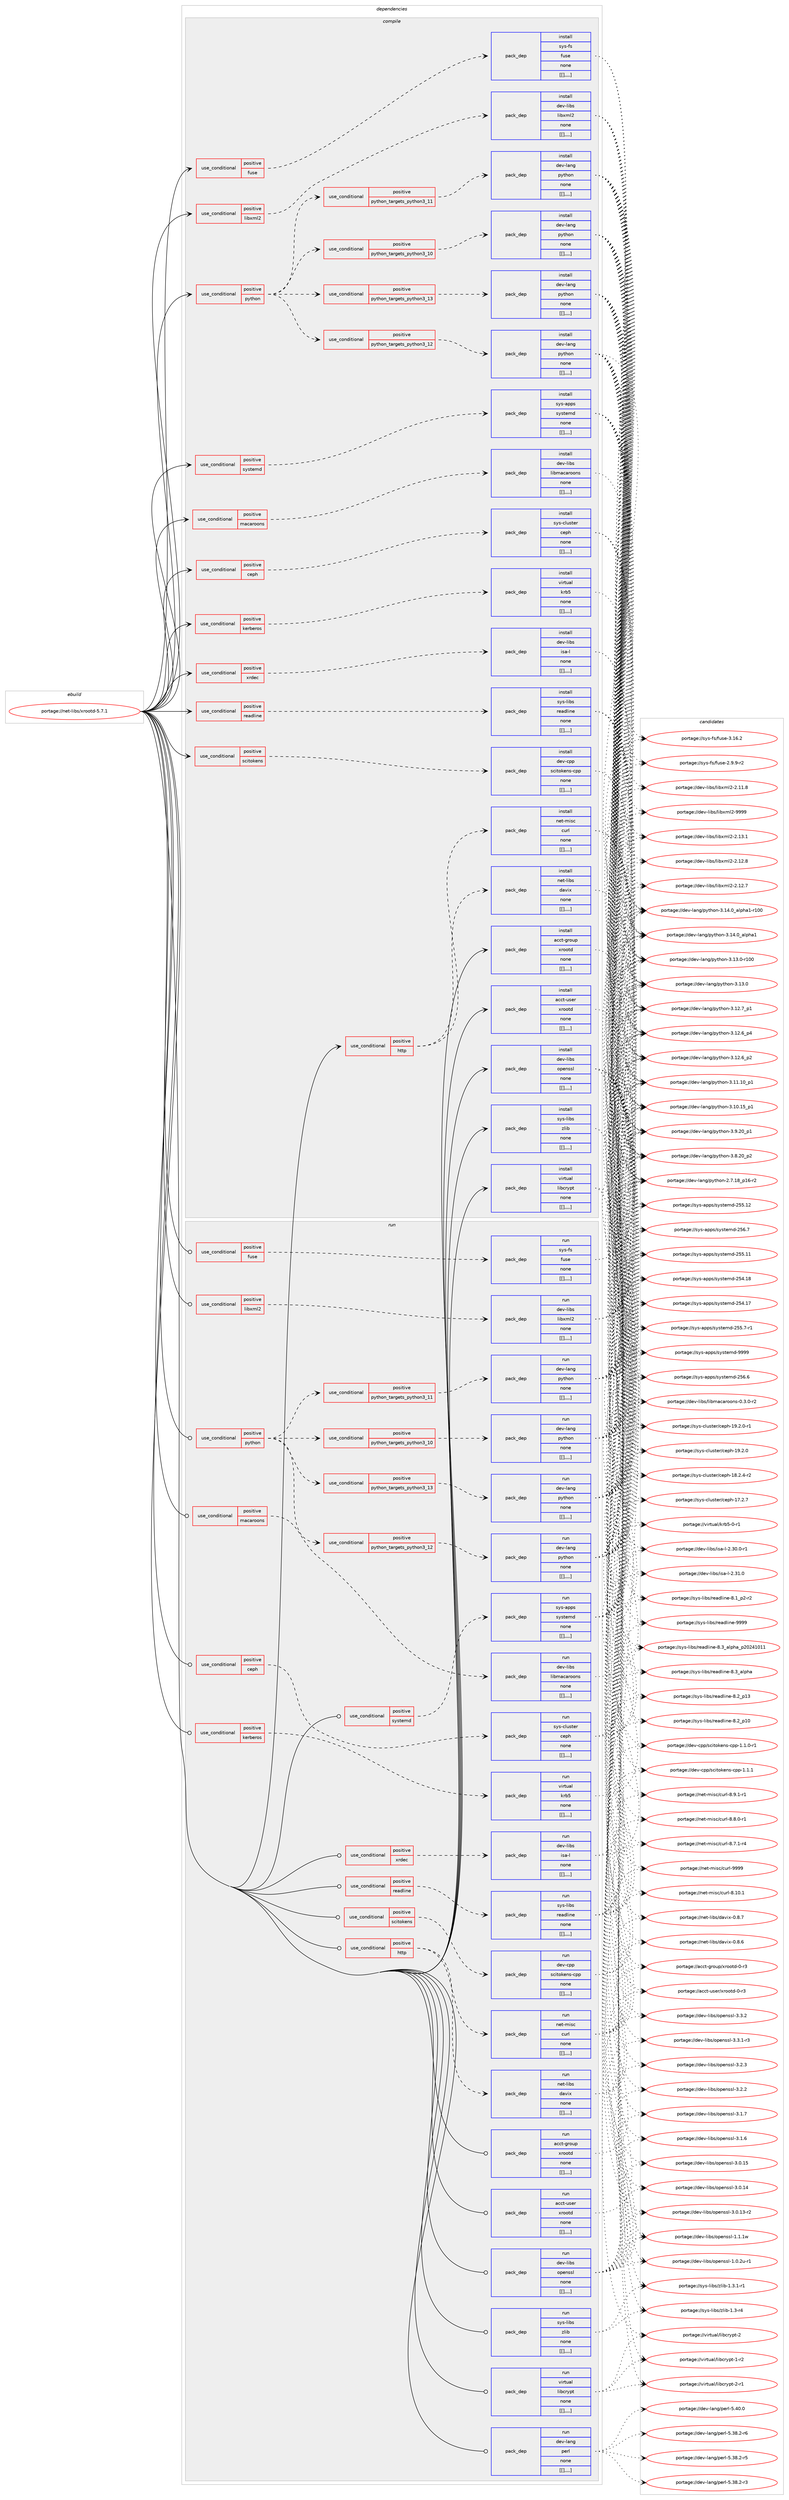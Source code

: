 digraph prolog {

# *************
# Graph options
# *************

newrank=true;
concentrate=true;
compound=true;
graph [rankdir=LR,fontname=Helvetica,fontsize=10,ranksep=1.5];#, ranksep=2.5, nodesep=0.2];
edge  [arrowhead=vee];
node  [fontname=Helvetica,fontsize=10];

# **********
# The ebuild
# **********

subgraph cluster_leftcol {
color=gray;
label=<<i>ebuild</i>>;
id [label="portage://net-libs/xrootd-5.7.1", color=red, width=4, href="../net-libs/xrootd-5.7.1.svg"];
}

# ****************
# The dependencies
# ****************

subgraph cluster_midcol {
color=gray;
label=<<i>dependencies</i>>;
subgraph cluster_compile {
fillcolor="#eeeeee";
style=filled;
label=<<i>compile</i>>;
subgraph cond101320 {
dependency385975 [label=<<TABLE BORDER="0" CELLBORDER="1" CELLSPACING="0" CELLPADDING="4"><TR><TD ROWSPAN="3" CELLPADDING="10">use_conditional</TD></TR><TR><TD>positive</TD></TR><TR><TD>ceph</TD></TR></TABLE>>, shape=none, color=red];
subgraph pack281704 {
dependency385989 [label=<<TABLE BORDER="0" CELLBORDER="1" CELLSPACING="0" CELLPADDING="4" WIDTH="220"><TR><TD ROWSPAN="6" CELLPADDING="30">pack_dep</TD></TR><TR><TD WIDTH="110">install</TD></TR><TR><TD>sys-cluster</TD></TR><TR><TD>ceph</TD></TR><TR><TD>none</TD></TR><TR><TD>[[],,,,]</TD></TR></TABLE>>, shape=none, color=blue];
}
dependency385975:e -> dependency385989:w [weight=20,style="dashed",arrowhead="vee"];
}
id:e -> dependency385975:w [weight=20,style="solid",arrowhead="vee"];
subgraph cond101340 {
dependency386065 [label=<<TABLE BORDER="0" CELLBORDER="1" CELLSPACING="0" CELLPADDING="4"><TR><TD ROWSPAN="3" CELLPADDING="10">use_conditional</TD></TR><TR><TD>positive</TD></TR><TR><TD>fuse</TD></TR></TABLE>>, shape=none, color=red];
subgraph pack281781 {
dependency386097 [label=<<TABLE BORDER="0" CELLBORDER="1" CELLSPACING="0" CELLPADDING="4" WIDTH="220"><TR><TD ROWSPAN="6" CELLPADDING="30">pack_dep</TD></TR><TR><TD WIDTH="110">install</TD></TR><TR><TD>sys-fs</TD></TR><TR><TD>fuse</TD></TR><TR><TD>none</TD></TR><TR><TD>[[],,,,]</TD></TR></TABLE>>, shape=none, color=blue];
}
dependency386065:e -> dependency386097:w [weight=20,style="dashed",arrowhead="vee"];
}
id:e -> dependency386065:w [weight=20,style="solid",arrowhead="vee"];
subgraph cond101365 {
dependency386133 [label=<<TABLE BORDER="0" CELLBORDER="1" CELLSPACING="0" CELLPADDING="4"><TR><TD ROWSPAN="3" CELLPADDING="10">use_conditional</TD></TR><TR><TD>positive</TD></TR><TR><TD>http</TD></TR></TABLE>>, shape=none, color=red];
subgraph pack281912 {
dependency386328 [label=<<TABLE BORDER="0" CELLBORDER="1" CELLSPACING="0" CELLPADDING="4" WIDTH="220"><TR><TD ROWSPAN="6" CELLPADDING="30">pack_dep</TD></TR><TR><TD WIDTH="110">install</TD></TR><TR><TD>net-misc</TD></TR><TR><TD>curl</TD></TR><TR><TD>none</TD></TR><TR><TD>[[],,,,]</TD></TR></TABLE>>, shape=none, color=blue];
}
dependency386133:e -> dependency386328:w [weight=20,style="dashed",arrowhead="vee"];
subgraph pack282007 {
dependency386449 [label=<<TABLE BORDER="0" CELLBORDER="1" CELLSPACING="0" CELLPADDING="4" WIDTH="220"><TR><TD ROWSPAN="6" CELLPADDING="30">pack_dep</TD></TR><TR><TD WIDTH="110">install</TD></TR><TR><TD>net-libs</TD></TR><TR><TD>davix</TD></TR><TR><TD>none</TD></TR><TR><TD>[[],,,,]</TD></TR></TABLE>>, shape=none, color=blue];
}
dependency386133:e -> dependency386449:w [weight=20,style="dashed",arrowhead="vee"];
}
id:e -> dependency386133:w [weight=20,style="solid",arrowhead="vee"];
subgraph cond101491 {
dependency386454 [label=<<TABLE BORDER="0" CELLBORDER="1" CELLSPACING="0" CELLPADDING="4"><TR><TD ROWSPAN="3" CELLPADDING="10">use_conditional</TD></TR><TR><TD>positive</TD></TR><TR><TD>kerberos</TD></TR></TABLE>>, shape=none, color=red];
subgraph pack282029 {
dependency386486 [label=<<TABLE BORDER="0" CELLBORDER="1" CELLSPACING="0" CELLPADDING="4" WIDTH="220"><TR><TD ROWSPAN="6" CELLPADDING="30">pack_dep</TD></TR><TR><TD WIDTH="110">install</TD></TR><TR><TD>virtual</TD></TR><TR><TD>krb5</TD></TR><TR><TD>none</TD></TR><TR><TD>[[],,,,]</TD></TR></TABLE>>, shape=none, color=blue];
}
dependency386454:e -> dependency386486:w [weight=20,style="dashed",arrowhead="vee"];
}
id:e -> dependency386454:w [weight=20,style="solid",arrowhead="vee"];
subgraph cond101520 {
dependency386727 [label=<<TABLE BORDER="0" CELLBORDER="1" CELLSPACING="0" CELLPADDING="4"><TR><TD ROWSPAN="3" CELLPADDING="10">use_conditional</TD></TR><TR><TD>positive</TD></TR><TR><TD>libxml2</TD></TR></TABLE>>, shape=none, color=red];
subgraph pack282249 {
dependency386847 [label=<<TABLE BORDER="0" CELLBORDER="1" CELLSPACING="0" CELLPADDING="4" WIDTH="220"><TR><TD ROWSPAN="6" CELLPADDING="30">pack_dep</TD></TR><TR><TD WIDTH="110">install</TD></TR><TR><TD>dev-libs</TD></TR><TR><TD>libxml2</TD></TR><TR><TD>none</TD></TR><TR><TD>[[],,,,]</TD></TR></TABLE>>, shape=none, color=blue];
}
dependency386727:e -> dependency386847:w [weight=20,style="dashed",arrowhead="vee"];
}
id:e -> dependency386727:w [weight=20,style="solid",arrowhead="vee"];
subgraph cond101635 {
dependency386908 [label=<<TABLE BORDER="0" CELLBORDER="1" CELLSPACING="0" CELLPADDING="4"><TR><TD ROWSPAN="3" CELLPADDING="10">use_conditional</TD></TR><TR><TD>positive</TD></TR><TR><TD>macaroons</TD></TR></TABLE>>, shape=none, color=red];
subgraph pack282339 {
dependency387012 [label=<<TABLE BORDER="0" CELLBORDER="1" CELLSPACING="0" CELLPADDING="4" WIDTH="220"><TR><TD ROWSPAN="6" CELLPADDING="30">pack_dep</TD></TR><TR><TD WIDTH="110">install</TD></TR><TR><TD>dev-libs</TD></TR><TR><TD>libmacaroons</TD></TR><TR><TD>none</TD></TR><TR><TD>[[],,,,]</TD></TR></TABLE>>, shape=none, color=blue];
}
dependency386908:e -> dependency387012:w [weight=20,style="dashed",arrowhead="vee"];
}
id:e -> dependency386908:w [weight=20,style="solid",arrowhead="vee"];
subgraph cond101680 {
dependency387072 [label=<<TABLE BORDER="0" CELLBORDER="1" CELLSPACING="0" CELLPADDING="4"><TR><TD ROWSPAN="3" CELLPADDING="10">use_conditional</TD></TR><TR><TD>positive</TD></TR><TR><TD>python</TD></TR></TABLE>>, shape=none, color=red];
subgraph cond101693 {
dependency387133 [label=<<TABLE BORDER="0" CELLBORDER="1" CELLSPACING="0" CELLPADDING="4"><TR><TD ROWSPAN="3" CELLPADDING="10">use_conditional</TD></TR><TR><TD>positive</TD></TR><TR><TD>python_targets_python3_10</TD></TR></TABLE>>, shape=none, color=red];
subgraph pack282489 {
dependency387136 [label=<<TABLE BORDER="0" CELLBORDER="1" CELLSPACING="0" CELLPADDING="4" WIDTH="220"><TR><TD ROWSPAN="6" CELLPADDING="30">pack_dep</TD></TR><TR><TD WIDTH="110">install</TD></TR><TR><TD>dev-lang</TD></TR><TR><TD>python</TD></TR><TR><TD>none</TD></TR><TR><TD>[[],,,,]</TD></TR></TABLE>>, shape=none, color=blue];
}
dependency387133:e -> dependency387136:w [weight=20,style="dashed",arrowhead="vee"];
}
dependency387072:e -> dependency387133:w [weight=20,style="dashed",arrowhead="vee"];
subgraph cond101705 {
dependency387183 [label=<<TABLE BORDER="0" CELLBORDER="1" CELLSPACING="0" CELLPADDING="4"><TR><TD ROWSPAN="3" CELLPADDING="10">use_conditional</TD></TR><TR><TD>positive</TD></TR><TR><TD>python_targets_python3_11</TD></TR></TABLE>>, shape=none, color=red];
subgraph pack282534 {
dependency387229 [label=<<TABLE BORDER="0" CELLBORDER="1" CELLSPACING="0" CELLPADDING="4" WIDTH="220"><TR><TD ROWSPAN="6" CELLPADDING="30">pack_dep</TD></TR><TR><TD WIDTH="110">install</TD></TR><TR><TD>dev-lang</TD></TR><TR><TD>python</TD></TR><TR><TD>none</TD></TR><TR><TD>[[],,,,]</TD></TR></TABLE>>, shape=none, color=blue];
}
dependency387183:e -> dependency387229:w [weight=20,style="dashed",arrowhead="vee"];
}
dependency387072:e -> dependency387183:w [weight=20,style="dashed",arrowhead="vee"];
subgraph cond101731 {
dependency387233 [label=<<TABLE BORDER="0" CELLBORDER="1" CELLSPACING="0" CELLPADDING="4"><TR><TD ROWSPAN="3" CELLPADDING="10">use_conditional</TD></TR><TR><TD>positive</TD></TR><TR><TD>python_targets_python3_12</TD></TR></TABLE>>, shape=none, color=red];
subgraph pack282571 {
dependency387300 [label=<<TABLE BORDER="0" CELLBORDER="1" CELLSPACING="0" CELLPADDING="4" WIDTH="220"><TR><TD ROWSPAN="6" CELLPADDING="30">pack_dep</TD></TR><TR><TD WIDTH="110">install</TD></TR><TR><TD>dev-lang</TD></TR><TR><TD>python</TD></TR><TR><TD>none</TD></TR><TR><TD>[[],,,,]</TD></TR></TABLE>>, shape=none, color=blue];
}
dependency387233:e -> dependency387300:w [weight=20,style="dashed",arrowhead="vee"];
}
dependency387072:e -> dependency387233:w [weight=20,style="dashed",arrowhead="vee"];
subgraph cond101750 {
dependency387307 [label=<<TABLE BORDER="0" CELLBORDER="1" CELLSPACING="0" CELLPADDING="4"><TR><TD ROWSPAN="3" CELLPADDING="10">use_conditional</TD></TR><TR><TD>positive</TD></TR><TR><TD>python_targets_python3_13</TD></TR></TABLE>>, shape=none, color=red];
subgraph pack282626 {
dependency387331 [label=<<TABLE BORDER="0" CELLBORDER="1" CELLSPACING="0" CELLPADDING="4" WIDTH="220"><TR><TD ROWSPAN="6" CELLPADDING="30">pack_dep</TD></TR><TR><TD WIDTH="110">install</TD></TR><TR><TD>dev-lang</TD></TR><TR><TD>python</TD></TR><TR><TD>none</TD></TR><TR><TD>[[],,,,]</TD></TR></TABLE>>, shape=none, color=blue];
}
dependency387307:e -> dependency387331:w [weight=20,style="dashed",arrowhead="vee"];
}
dependency387072:e -> dependency387307:w [weight=20,style="dashed",arrowhead="vee"];
}
id:e -> dependency387072:w [weight=20,style="solid",arrowhead="vee"];
subgraph cond101760 {
dependency387339 [label=<<TABLE BORDER="0" CELLBORDER="1" CELLSPACING="0" CELLPADDING="4"><TR><TD ROWSPAN="3" CELLPADDING="10">use_conditional</TD></TR><TR><TD>positive</TD></TR><TR><TD>readline</TD></TR></TABLE>>, shape=none, color=red];
subgraph pack282631 {
dependency387385 [label=<<TABLE BORDER="0" CELLBORDER="1" CELLSPACING="0" CELLPADDING="4" WIDTH="220"><TR><TD ROWSPAN="6" CELLPADDING="30">pack_dep</TD></TR><TR><TD WIDTH="110">install</TD></TR><TR><TD>sys-libs</TD></TR><TR><TD>readline</TD></TR><TR><TD>none</TD></TR><TR><TD>[[],,,,]</TD></TR></TABLE>>, shape=none, color=blue];
}
dependency387339:e -> dependency387385:w [weight=20,style="dashed",arrowhead="vee"];
}
id:e -> dependency387339:w [weight=20,style="solid",arrowhead="vee"];
subgraph cond101773 {
dependency387411 [label=<<TABLE BORDER="0" CELLBORDER="1" CELLSPACING="0" CELLPADDING="4"><TR><TD ROWSPAN="3" CELLPADDING="10">use_conditional</TD></TR><TR><TD>positive</TD></TR><TR><TD>scitokens</TD></TR></TABLE>>, shape=none, color=red];
subgraph pack282686 {
dependency387414 [label=<<TABLE BORDER="0" CELLBORDER="1" CELLSPACING="0" CELLPADDING="4" WIDTH="220"><TR><TD ROWSPAN="6" CELLPADDING="30">pack_dep</TD></TR><TR><TD WIDTH="110">install</TD></TR><TR><TD>dev-cpp</TD></TR><TR><TD>scitokens-cpp</TD></TR><TR><TD>none</TD></TR><TR><TD>[[],,,,]</TD></TR></TABLE>>, shape=none, color=blue];
}
dependency387411:e -> dependency387414:w [weight=20,style="dashed",arrowhead="vee"];
}
id:e -> dependency387411:w [weight=20,style="solid",arrowhead="vee"];
subgraph cond101784 {
dependency387475 [label=<<TABLE BORDER="0" CELLBORDER="1" CELLSPACING="0" CELLPADDING="4"><TR><TD ROWSPAN="3" CELLPADDING="10">use_conditional</TD></TR><TR><TD>positive</TD></TR><TR><TD>systemd</TD></TR></TABLE>>, shape=none, color=red];
subgraph pack282738 {
dependency387495 [label=<<TABLE BORDER="0" CELLBORDER="1" CELLSPACING="0" CELLPADDING="4" WIDTH="220"><TR><TD ROWSPAN="6" CELLPADDING="30">pack_dep</TD></TR><TR><TD WIDTH="110">install</TD></TR><TR><TD>sys-apps</TD></TR><TR><TD>systemd</TD></TR><TR><TD>none</TD></TR><TR><TD>[[],,,,]</TD></TR></TABLE>>, shape=none, color=blue];
}
dependency387475:e -> dependency387495:w [weight=20,style="dashed",arrowhead="vee"];
}
id:e -> dependency387475:w [weight=20,style="solid",arrowhead="vee"];
subgraph cond101800 {
dependency387519 [label=<<TABLE BORDER="0" CELLBORDER="1" CELLSPACING="0" CELLPADDING="4"><TR><TD ROWSPAN="3" CELLPADDING="10">use_conditional</TD></TR><TR><TD>positive</TD></TR><TR><TD>xrdec</TD></TR></TABLE>>, shape=none, color=red];
subgraph pack282777 {
dependency387560 [label=<<TABLE BORDER="0" CELLBORDER="1" CELLSPACING="0" CELLPADDING="4" WIDTH="220"><TR><TD ROWSPAN="6" CELLPADDING="30">pack_dep</TD></TR><TR><TD WIDTH="110">install</TD></TR><TR><TD>dev-libs</TD></TR><TR><TD>isa-l</TD></TR><TR><TD>none</TD></TR><TR><TD>[[],,,,]</TD></TR></TABLE>>, shape=none, color=blue];
}
dependency387519:e -> dependency387560:w [weight=20,style="dashed",arrowhead="vee"];
}
id:e -> dependency387519:w [weight=20,style="solid",arrowhead="vee"];
subgraph pack282810 {
dependency387583 [label=<<TABLE BORDER="0" CELLBORDER="1" CELLSPACING="0" CELLPADDING="4" WIDTH="220"><TR><TD ROWSPAN="6" CELLPADDING="30">pack_dep</TD></TR><TR><TD WIDTH="110">install</TD></TR><TR><TD>acct-group</TD></TR><TR><TD>xrootd</TD></TR><TR><TD>none</TD></TR><TR><TD>[[],,,,]</TD></TR></TABLE>>, shape=none, color=blue];
}
id:e -> dependency387583:w [weight=20,style="solid",arrowhead="vee"];
subgraph pack282829 {
dependency387586 [label=<<TABLE BORDER="0" CELLBORDER="1" CELLSPACING="0" CELLPADDING="4" WIDTH="220"><TR><TD ROWSPAN="6" CELLPADDING="30">pack_dep</TD></TR><TR><TD WIDTH="110">install</TD></TR><TR><TD>acct-user</TD></TR><TR><TD>xrootd</TD></TR><TR><TD>none</TD></TR><TR><TD>[[],,,,]</TD></TR></TABLE>>, shape=none, color=blue];
}
id:e -> dependency387586:w [weight=20,style="solid",arrowhead="vee"];
subgraph pack282871 {
dependency387639 [label=<<TABLE BORDER="0" CELLBORDER="1" CELLSPACING="0" CELLPADDING="4" WIDTH="220"><TR><TD ROWSPAN="6" CELLPADDING="30">pack_dep</TD></TR><TR><TD WIDTH="110">install</TD></TR><TR><TD>dev-libs</TD></TR><TR><TD>openssl</TD></TR><TR><TD>none</TD></TR><TR><TD>[[],,,,]</TD></TR></TABLE>>, shape=none, color=blue];
}
id:e -> dependency387639:w [weight=20,style="solid",arrowhead="vee"];
subgraph pack282910 {
dependency387715 [label=<<TABLE BORDER="0" CELLBORDER="1" CELLSPACING="0" CELLPADDING="4" WIDTH="220"><TR><TD ROWSPAN="6" CELLPADDING="30">pack_dep</TD></TR><TR><TD WIDTH="110">install</TD></TR><TR><TD>sys-libs</TD></TR><TR><TD>zlib</TD></TR><TR><TD>none</TD></TR><TR><TD>[[],,,,]</TD></TR></TABLE>>, shape=none, color=blue];
}
id:e -> dependency387715:w [weight=20,style="solid",arrowhead="vee"];
subgraph pack282938 {
dependency387754 [label=<<TABLE BORDER="0" CELLBORDER="1" CELLSPACING="0" CELLPADDING="4" WIDTH="220"><TR><TD ROWSPAN="6" CELLPADDING="30">pack_dep</TD></TR><TR><TD WIDTH="110">install</TD></TR><TR><TD>virtual</TD></TR><TR><TD>libcrypt</TD></TR><TR><TD>none</TD></TR><TR><TD>[[],,,,]</TD></TR></TABLE>>, shape=none, color=blue];
}
id:e -> dependency387754:w [weight=20,style="solid",arrowhead="vee"];
}
subgraph cluster_compileandrun {
fillcolor="#eeeeee";
style=filled;
label=<<i>compile and run</i>>;
}
subgraph cluster_run {
fillcolor="#eeeeee";
style=filled;
label=<<i>run</i>>;
subgraph cond101851 {
dependency387770 [label=<<TABLE BORDER="0" CELLBORDER="1" CELLSPACING="0" CELLPADDING="4"><TR><TD ROWSPAN="3" CELLPADDING="10">use_conditional</TD></TR><TR><TD>positive</TD></TR><TR><TD>ceph</TD></TR></TABLE>>, shape=none, color=red];
subgraph pack282982 {
dependency387821 [label=<<TABLE BORDER="0" CELLBORDER="1" CELLSPACING="0" CELLPADDING="4" WIDTH="220"><TR><TD ROWSPAN="6" CELLPADDING="30">pack_dep</TD></TR><TR><TD WIDTH="110">run</TD></TR><TR><TD>sys-cluster</TD></TR><TR><TD>ceph</TD></TR><TR><TD>none</TD></TR><TR><TD>[[],,,,]</TD></TR></TABLE>>, shape=none, color=blue];
}
dependency387770:e -> dependency387821:w [weight=20,style="dashed",arrowhead="vee"];
}
id:e -> dependency387770:w [weight=20,style="solid",arrowhead="odot"];
subgraph cond101872 {
dependency387864 [label=<<TABLE BORDER="0" CELLBORDER="1" CELLSPACING="0" CELLPADDING="4"><TR><TD ROWSPAN="3" CELLPADDING="10">use_conditional</TD></TR><TR><TD>positive</TD></TR><TR><TD>fuse</TD></TR></TABLE>>, shape=none, color=red];
subgraph pack283071 {
dependency387938 [label=<<TABLE BORDER="0" CELLBORDER="1" CELLSPACING="0" CELLPADDING="4" WIDTH="220"><TR><TD ROWSPAN="6" CELLPADDING="30">pack_dep</TD></TR><TR><TD WIDTH="110">run</TD></TR><TR><TD>sys-fs</TD></TR><TR><TD>fuse</TD></TR><TR><TD>none</TD></TR><TR><TD>[[],,,,]</TD></TR></TABLE>>, shape=none, color=blue];
}
dependency387864:e -> dependency387938:w [weight=20,style="dashed",arrowhead="vee"];
}
id:e -> dependency387864:w [weight=20,style="solid",arrowhead="odot"];
subgraph cond101896 {
dependency387957 [label=<<TABLE BORDER="0" CELLBORDER="1" CELLSPACING="0" CELLPADDING="4"><TR><TD ROWSPAN="3" CELLPADDING="10">use_conditional</TD></TR><TR><TD>positive</TD></TR><TR><TD>http</TD></TR></TABLE>>, shape=none, color=red];
subgraph pack283124 {
dependency387979 [label=<<TABLE BORDER="0" CELLBORDER="1" CELLSPACING="0" CELLPADDING="4" WIDTH="220"><TR><TD ROWSPAN="6" CELLPADDING="30">pack_dep</TD></TR><TR><TD WIDTH="110">run</TD></TR><TR><TD>net-misc</TD></TR><TR><TD>curl</TD></TR><TR><TD>none</TD></TR><TR><TD>[[],,,,]</TD></TR></TABLE>>, shape=none, color=blue];
}
dependency387957:e -> dependency387979:w [weight=20,style="dashed",arrowhead="vee"];
subgraph pack283127 {
dependency388017 [label=<<TABLE BORDER="0" CELLBORDER="1" CELLSPACING="0" CELLPADDING="4" WIDTH="220"><TR><TD ROWSPAN="6" CELLPADDING="30">pack_dep</TD></TR><TR><TD WIDTH="110">run</TD></TR><TR><TD>net-libs</TD></TR><TR><TD>davix</TD></TR><TR><TD>none</TD></TR><TR><TD>[[],,,,]</TD></TR></TABLE>>, shape=none, color=blue];
}
dependency387957:e -> dependency388017:w [weight=20,style="dashed",arrowhead="vee"];
}
id:e -> dependency387957:w [weight=20,style="solid",arrowhead="odot"];
subgraph cond101916 {
dependency388151 [label=<<TABLE BORDER="0" CELLBORDER="1" CELLSPACING="0" CELLPADDING="4"><TR><TD ROWSPAN="3" CELLPADDING="10">use_conditional</TD></TR><TR><TD>positive</TD></TR><TR><TD>kerberos</TD></TR></TABLE>>, shape=none, color=red];
subgraph pack283275 {
dependency388175 [label=<<TABLE BORDER="0" CELLBORDER="1" CELLSPACING="0" CELLPADDING="4" WIDTH="220"><TR><TD ROWSPAN="6" CELLPADDING="30">pack_dep</TD></TR><TR><TD WIDTH="110">run</TD></TR><TR><TD>virtual</TD></TR><TR><TD>krb5</TD></TR><TR><TD>none</TD></TR><TR><TD>[[],,,,]</TD></TR></TABLE>>, shape=none, color=blue];
}
dependency388151:e -> dependency388175:w [weight=20,style="dashed",arrowhead="vee"];
}
id:e -> dependency388151:w [weight=20,style="solid",arrowhead="odot"];
subgraph cond101960 {
dependency388202 [label=<<TABLE BORDER="0" CELLBORDER="1" CELLSPACING="0" CELLPADDING="4"><TR><TD ROWSPAN="3" CELLPADDING="10">use_conditional</TD></TR><TR><TD>positive</TD></TR><TR><TD>libxml2</TD></TR></TABLE>>, shape=none, color=red];
subgraph pack283303 {
dependency388237 [label=<<TABLE BORDER="0" CELLBORDER="1" CELLSPACING="0" CELLPADDING="4" WIDTH="220"><TR><TD ROWSPAN="6" CELLPADDING="30">pack_dep</TD></TR><TR><TD WIDTH="110">run</TD></TR><TR><TD>dev-libs</TD></TR><TR><TD>libxml2</TD></TR><TR><TD>none</TD></TR><TR><TD>[[],,,,]</TD></TR></TABLE>>, shape=none, color=blue];
}
dependency388202:e -> dependency388237:w [weight=20,style="dashed",arrowhead="vee"];
}
id:e -> dependency388202:w [weight=20,style="solid",arrowhead="odot"];
subgraph cond101976 {
dependency388240 [label=<<TABLE BORDER="0" CELLBORDER="1" CELLSPACING="0" CELLPADDING="4"><TR><TD ROWSPAN="3" CELLPADDING="10">use_conditional</TD></TR><TR><TD>positive</TD></TR><TR><TD>macaroons</TD></TR></TABLE>>, shape=none, color=red];
subgraph pack283331 {
dependency388326 [label=<<TABLE BORDER="0" CELLBORDER="1" CELLSPACING="0" CELLPADDING="4" WIDTH="220"><TR><TD ROWSPAN="6" CELLPADDING="30">pack_dep</TD></TR><TR><TD WIDTH="110">run</TD></TR><TR><TD>dev-libs</TD></TR><TR><TD>libmacaroons</TD></TR><TR><TD>none</TD></TR><TR><TD>[[],,,,]</TD></TR></TABLE>>, shape=none, color=blue];
}
dependency388240:e -> dependency388326:w [weight=20,style="dashed",arrowhead="vee"];
}
id:e -> dependency388240:w [weight=20,style="solid",arrowhead="odot"];
subgraph cond102007 {
dependency388390 [label=<<TABLE BORDER="0" CELLBORDER="1" CELLSPACING="0" CELLPADDING="4"><TR><TD ROWSPAN="3" CELLPADDING="10">use_conditional</TD></TR><TR><TD>positive</TD></TR><TR><TD>python</TD></TR></TABLE>>, shape=none, color=red];
subgraph cond102036 {
dependency388426 [label=<<TABLE BORDER="0" CELLBORDER="1" CELLSPACING="0" CELLPADDING="4"><TR><TD ROWSPAN="3" CELLPADDING="10">use_conditional</TD></TR><TR><TD>positive</TD></TR><TR><TD>python_targets_python3_10</TD></TR></TABLE>>, shape=none, color=red];
subgraph pack283441 {
dependency388430 [label=<<TABLE BORDER="0" CELLBORDER="1" CELLSPACING="0" CELLPADDING="4" WIDTH="220"><TR><TD ROWSPAN="6" CELLPADDING="30">pack_dep</TD></TR><TR><TD WIDTH="110">run</TD></TR><TR><TD>dev-lang</TD></TR><TR><TD>python</TD></TR><TR><TD>none</TD></TR><TR><TD>[[],,,,]</TD></TR></TABLE>>, shape=none, color=blue];
}
dependency388426:e -> dependency388430:w [weight=20,style="dashed",arrowhead="vee"];
}
dependency388390:e -> dependency388426:w [weight=20,style="dashed",arrowhead="vee"];
subgraph cond102062 {
dependency388539 [label=<<TABLE BORDER="0" CELLBORDER="1" CELLSPACING="0" CELLPADDING="4"><TR><TD ROWSPAN="3" CELLPADDING="10">use_conditional</TD></TR><TR><TD>positive</TD></TR><TR><TD>python_targets_python3_11</TD></TR></TABLE>>, shape=none, color=red];
subgraph pack283528 {
dependency388541 [label=<<TABLE BORDER="0" CELLBORDER="1" CELLSPACING="0" CELLPADDING="4" WIDTH="220"><TR><TD ROWSPAN="6" CELLPADDING="30">pack_dep</TD></TR><TR><TD WIDTH="110">run</TD></TR><TR><TD>dev-lang</TD></TR><TR><TD>python</TD></TR><TR><TD>none</TD></TR><TR><TD>[[],,,,]</TD></TR></TABLE>>, shape=none, color=blue];
}
dependency388539:e -> dependency388541:w [weight=20,style="dashed",arrowhead="vee"];
}
dependency388390:e -> dependency388539:w [weight=20,style="dashed",arrowhead="vee"];
subgraph cond102067 {
dependency388585 [label=<<TABLE BORDER="0" CELLBORDER="1" CELLSPACING="0" CELLPADDING="4"><TR><TD ROWSPAN="3" CELLPADDING="10">use_conditional</TD></TR><TR><TD>positive</TD></TR><TR><TD>python_targets_python3_12</TD></TR></TABLE>>, shape=none, color=red];
subgraph pack283557 {
dependency388605 [label=<<TABLE BORDER="0" CELLBORDER="1" CELLSPACING="0" CELLPADDING="4" WIDTH="220"><TR><TD ROWSPAN="6" CELLPADDING="30">pack_dep</TD></TR><TR><TD WIDTH="110">run</TD></TR><TR><TD>dev-lang</TD></TR><TR><TD>python</TD></TR><TR><TD>none</TD></TR><TR><TD>[[],,,,]</TD></TR></TABLE>>, shape=none, color=blue];
}
dependency388585:e -> dependency388605:w [weight=20,style="dashed",arrowhead="vee"];
}
dependency388390:e -> dependency388585:w [weight=20,style="dashed",arrowhead="vee"];
subgraph cond102084 {
dependency388683 [label=<<TABLE BORDER="0" CELLBORDER="1" CELLSPACING="0" CELLPADDING="4"><TR><TD ROWSPAN="3" CELLPADDING="10">use_conditional</TD></TR><TR><TD>positive</TD></TR><TR><TD>python_targets_python3_13</TD></TR></TABLE>>, shape=none, color=red];
subgraph pack283629 {
dependency388685 [label=<<TABLE BORDER="0" CELLBORDER="1" CELLSPACING="0" CELLPADDING="4" WIDTH="220"><TR><TD ROWSPAN="6" CELLPADDING="30">pack_dep</TD></TR><TR><TD WIDTH="110">run</TD></TR><TR><TD>dev-lang</TD></TR><TR><TD>python</TD></TR><TR><TD>none</TD></TR><TR><TD>[[],,,,]</TD></TR></TABLE>>, shape=none, color=blue];
}
dependency388683:e -> dependency388685:w [weight=20,style="dashed",arrowhead="vee"];
}
dependency388390:e -> dependency388683:w [weight=20,style="dashed",arrowhead="vee"];
}
id:e -> dependency388390:w [weight=20,style="solid",arrowhead="odot"];
subgraph cond102117 {
dependency388747 [label=<<TABLE BORDER="0" CELLBORDER="1" CELLSPACING="0" CELLPADDING="4"><TR><TD ROWSPAN="3" CELLPADDING="10">use_conditional</TD></TR><TR><TD>positive</TD></TR><TR><TD>readline</TD></TR></TABLE>>, shape=none, color=red];
subgraph pack283672 {
dependency388769 [label=<<TABLE BORDER="0" CELLBORDER="1" CELLSPACING="0" CELLPADDING="4" WIDTH="220"><TR><TD ROWSPAN="6" CELLPADDING="30">pack_dep</TD></TR><TR><TD WIDTH="110">run</TD></TR><TR><TD>sys-libs</TD></TR><TR><TD>readline</TD></TR><TR><TD>none</TD></TR><TR><TD>[[],,,,]</TD></TR></TABLE>>, shape=none, color=blue];
}
dependency388747:e -> dependency388769:w [weight=20,style="dashed",arrowhead="vee"];
}
id:e -> dependency388747:w [weight=20,style="solid",arrowhead="odot"];
subgraph cond102144 {
dependency388819 [label=<<TABLE BORDER="0" CELLBORDER="1" CELLSPACING="0" CELLPADDING="4"><TR><TD ROWSPAN="3" CELLPADDING="10">use_conditional</TD></TR><TR><TD>positive</TD></TR><TR><TD>scitokens</TD></TR></TABLE>>, shape=none, color=red];
subgraph pack283714 {
dependency388822 [label=<<TABLE BORDER="0" CELLBORDER="1" CELLSPACING="0" CELLPADDING="4" WIDTH="220"><TR><TD ROWSPAN="6" CELLPADDING="30">pack_dep</TD></TR><TR><TD WIDTH="110">run</TD></TR><TR><TD>dev-cpp</TD></TR><TR><TD>scitokens-cpp</TD></TR><TR><TD>none</TD></TR><TR><TD>[[],,,,]</TD></TR></TABLE>>, shape=none, color=blue];
}
dependency388819:e -> dependency388822:w [weight=20,style="dashed",arrowhead="vee"];
}
id:e -> dependency388819:w [weight=20,style="solid",arrowhead="odot"];
subgraph cond102158 {
dependency388847 [label=<<TABLE BORDER="0" CELLBORDER="1" CELLSPACING="0" CELLPADDING="4"><TR><TD ROWSPAN="3" CELLPADDING="10">use_conditional</TD></TR><TR><TD>positive</TD></TR><TR><TD>systemd</TD></TR></TABLE>>, shape=none, color=red];
subgraph pack283735 {
dependency388849 [label=<<TABLE BORDER="0" CELLBORDER="1" CELLSPACING="0" CELLPADDING="4" WIDTH="220"><TR><TD ROWSPAN="6" CELLPADDING="30">pack_dep</TD></TR><TR><TD WIDTH="110">run</TD></TR><TR><TD>sys-apps</TD></TR><TR><TD>systemd</TD></TR><TR><TD>none</TD></TR><TR><TD>[[],,,,]</TD></TR></TABLE>>, shape=none, color=blue];
}
dependency388847:e -> dependency388849:w [weight=20,style="dashed",arrowhead="vee"];
}
id:e -> dependency388847:w [weight=20,style="solid",arrowhead="odot"];
subgraph cond102179 {
dependency388896 [label=<<TABLE BORDER="0" CELLBORDER="1" CELLSPACING="0" CELLPADDING="4"><TR><TD ROWSPAN="3" CELLPADDING="10">use_conditional</TD></TR><TR><TD>positive</TD></TR><TR><TD>xrdec</TD></TR></TABLE>>, shape=none, color=red];
subgraph pack283771 {
dependency388899 [label=<<TABLE BORDER="0" CELLBORDER="1" CELLSPACING="0" CELLPADDING="4" WIDTH="220"><TR><TD ROWSPAN="6" CELLPADDING="30">pack_dep</TD></TR><TR><TD WIDTH="110">run</TD></TR><TR><TD>dev-libs</TD></TR><TR><TD>isa-l</TD></TR><TR><TD>none</TD></TR><TR><TD>[[],,,,]</TD></TR></TABLE>>, shape=none, color=blue];
}
dependency388896:e -> dependency388899:w [weight=20,style="dashed",arrowhead="vee"];
}
id:e -> dependency388896:w [weight=20,style="solid",arrowhead="odot"];
subgraph pack283787 {
dependency388924 [label=<<TABLE BORDER="0" CELLBORDER="1" CELLSPACING="0" CELLPADDING="4" WIDTH="220"><TR><TD ROWSPAN="6" CELLPADDING="30">pack_dep</TD></TR><TR><TD WIDTH="110">run</TD></TR><TR><TD>acct-group</TD></TR><TR><TD>xrootd</TD></TR><TR><TD>none</TD></TR><TR><TD>[[],,,,]</TD></TR></TABLE>>, shape=none, color=blue];
}
id:e -> dependency388924:w [weight=20,style="solid",arrowhead="odot"];
subgraph pack283837 {
dependency388995 [label=<<TABLE BORDER="0" CELLBORDER="1" CELLSPACING="0" CELLPADDING="4" WIDTH="220"><TR><TD ROWSPAN="6" CELLPADDING="30">pack_dep</TD></TR><TR><TD WIDTH="110">run</TD></TR><TR><TD>acct-user</TD></TR><TR><TD>xrootd</TD></TR><TR><TD>none</TD></TR><TR><TD>[[],,,,]</TD></TR></TABLE>>, shape=none, color=blue];
}
id:e -> dependency388995:w [weight=20,style="solid",arrowhead="odot"];
subgraph pack283842 {
dependency389046 [label=<<TABLE BORDER="0" CELLBORDER="1" CELLSPACING="0" CELLPADDING="4" WIDTH="220"><TR><TD ROWSPAN="6" CELLPADDING="30">pack_dep</TD></TR><TR><TD WIDTH="110">run</TD></TR><TR><TD>dev-lang</TD></TR><TR><TD>perl</TD></TR><TR><TD>none</TD></TR><TR><TD>[[],,,,]</TD></TR></TABLE>>, shape=none, color=blue];
}
id:e -> dependency389046:w [weight=20,style="solid",arrowhead="odot"];
subgraph pack283883 {
dependency389113 [label=<<TABLE BORDER="0" CELLBORDER="1" CELLSPACING="0" CELLPADDING="4" WIDTH="220"><TR><TD ROWSPAN="6" CELLPADDING="30">pack_dep</TD></TR><TR><TD WIDTH="110">run</TD></TR><TR><TD>dev-libs</TD></TR><TR><TD>openssl</TD></TR><TR><TD>none</TD></TR><TR><TD>[[],,,,]</TD></TR></TABLE>>, shape=none, color=blue];
}
id:e -> dependency389113:w [weight=20,style="solid",arrowhead="odot"];
subgraph pack283942 {
dependency389205 [label=<<TABLE BORDER="0" CELLBORDER="1" CELLSPACING="0" CELLPADDING="4" WIDTH="220"><TR><TD ROWSPAN="6" CELLPADDING="30">pack_dep</TD></TR><TR><TD WIDTH="110">run</TD></TR><TR><TD>sys-libs</TD></TR><TR><TD>zlib</TD></TR><TR><TD>none</TD></TR><TR><TD>[[],,,,]</TD></TR></TABLE>>, shape=none, color=blue];
}
id:e -> dependency389205:w [weight=20,style="solid",arrowhead="odot"];
subgraph pack283987 {
dependency389233 [label=<<TABLE BORDER="0" CELLBORDER="1" CELLSPACING="0" CELLPADDING="4" WIDTH="220"><TR><TD ROWSPAN="6" CELLPADDING="30">pack_dep</TD></TR><TR><TD WIDTH="110">run</TD></TR><TR><TD>virtual</TD></TR><TR><TD>libcrypt</TD></TR><TR><TD>none</TD></TR><TR><TD>[[],,,,]</TD></TR></TABLE>>, shape=none, color=blue];
}
id:e -> dependency389233:w [weight=20,style="solid",arrowhead="odot"];
}
}

# **************
# The candidates
# **************

subgraph cluster_choices {
rank=same;
color=gray;
label=<<i>candidates</i>>;

subgraph choice282900 {
color=black;
nodesep=1;
choice11512111545991081171151161011144799101112104454957465046484511449 [label="portage://sys-cluster/ceph-19.2.0-r1", color=red, width=4,href="../sys-cluster/ceph-19.2.0-r1.svg"];
choice1151211154599108117115116101114479910111210445495746504648 [label="portage://sys-cluster/ceph-19.2.0", color=red, width=4,href="../sys-cluster/ceph-19.2.0.svg"];
choice11512111545991081171151161011144799101112104454956465046524511450 [label="portage://sys-cluster/ceph-18.2.4-r2", color=red, width=4,href="../sys-cluster/ceph-18.2.4-r2.svg"];
choice1151211154599108117115116101114479910111210445495546504655 [label="portage://sys-cluster/ceph-17.2.7", color=red, width=4,href="../sys-cluster/ceph-17.2.7.svg"];
dependency385989:e -> choice11512111545991081171151161011144799101112104454957465046484511449:w [style=dotted,weight="100"];
dependency385989:e -> choice1151211154599108117115116101114479910111210445495746504648:w [style=dotted,weight="100"];
dependency385989:e -> choice11512111545991081171151161011144799101112104454956465046524511450:w [style=dotted,weight="100"];
dependency385989:e -> choice1151211154599108117115116101114479910111210445495546504655:w [style=dotted,weight="100"];
}
subgraph choice282901 {
color=black;
nodesep=1;
choice115121115451021154710211711510145514649544650 [label="portage://sys-fs/fuse-3.16.2", color=red, width=4,href="../sys-fs/fuse-3.16.2.svg"];
choice11512111545102115471021171151014550465746574511450 [label="portage://sys-fs/fuse-2.9.9-r2", color=red, width=4,href="../sys-fs/fuse-2.9.9-r2.svg"];
dependency386097:e -> choice115121115451021154710211711510145514649544650:w [style=dotted,weight="100"];
dependency386097:e -> choice11512111545102115471021171151014550465746574511450:w [style=dotted,weight="100"];
}
subgraph choice282912 {
color=black;
nodesep=1;
choice110101116451091051159947991171141084557575757 [label="portage://net-misc/curl-9999", color=red, width=4,href="../net-misc/curl-9999.svg"];
choice1101011164510910511599479911711410845564649484649 [label="portage://net-misc/curl-8.10.1", color=red, width=4,href="../net-misc/curl-8.10.1.svg"];
choice110101116451091051159947991171141084556465746494511449 [label="portage://net-misc/curl-8.9.1-r1", color=red, width=4,href="../net-misc/curl-8.9.1-r1.svg"];
choice110101116451091051159947991171141084556465646484511449 [label="portage://net-misc/curl-8.8.0-r1", color=red, width=4,href="../net-misc/curl-8.8.0-r1.svg"];
choice110101116451091051159947991171141084556465546494511452 [label="portage://net-misc/curl-8.7.1-r4", color=red, width=4,href="../net-misc/curl-8.7.1-r4.svg"];
dependency386328:e -> choice110101116451091051159947991171141084557575757:w [style=dotted,weight="100"];
dependency386328:e -> choice1101011164510910511599479911711410845564649484649:w [style=dotted,weight="100"];
dependency386328:e -> choice110101116451091051159947991171141084556465746494511449:w [style=dotted,weight="100"];
dependency386328:e -> choice110101116451091051159947991171141084556465646484511449:w [style=dotted,weight="100"];
dependency386328:e -> choice110101116451091051159947991171141084556465546494511452:w [style=dotted,weight="100"];
}
subgraph choice282917 {
color=black;
nodesep=1;
choice11010111645108105981154710097118105120454846564655 [label="portage://net-libs/davix-0.8.7", color=red, width=4,href="../net-libs/davix-0.8.7.svg"];
choice11010111645108105981154710097118105120454846564654 [label="portage://net-libs/davix-0.8.6", color=red, width=4,href="../net-libs/davix-0.8.6.svg"];
dependency386449:e -> choice11010111645108105981154710097118105120454846564655:w [style=dotted,weight="100"];
dependency386449:e -> choice11010111645108105981154710097118105120454846564654:w [style=dotted,weight="100"];
}
subgraph choice282945 {
color=black;
nodesep=1;
choice1181051141161179710847107114985345484511449 [label="portage://virtual/krb5-0-r1", color=red, width=4,href="../virtual/krb5-0-r1.svg"];
dependency386486:e -> choice1181051141161179710847107114985345484511449:w [style=dotted,weight="100"];
}
subgraph choice282952 {
color=black;
nodesep=1;
choice10010111845108105981154710810598120109108504557575757 [label="portage://dev-libs/libxml2-9999", color=red, width=4,href="../dev-libs/libxml2-9999.svg"];
choice100101118451081059811547108105981201091085045504649514649 [label="portage://dev-libs/libxml2-2.13.1", color=red, width=4,href="../dev-libs/libxml2-2.13.1.svg"];
choice100101118451081059811547108105981201091085045504649504656 [label="portage://dev-libs/libxml2-2.12.8", color=red, width=4,href="../dev-libs/libxml2-2.12.8.svg"];
choice100101118451081059811547108105981201091085045504649504655 [label="portage://dev-libs/libxml2-2.12.7", color=red, width=4,href="../dev-libs/libxml2-2.12.7.svg"];
choice100101118451081059811547108105981201091085045504649494656 [label="portage://dev-libs/libxml2-2.11.8", color=red, width=4,href="../dev-libs/libxml2-2.11.8.svg"];
dependency386847:e -> choice10010111845108105981154710810598120109108504557575757:w [style=dotted,weight="100"];
dependency386847:e -> choice100101118451081059811547108105981201091085045504649514649:w [style=dotted,weight="100"];
dependency386847:e -> choice100101118451081059811547108105981201091085045504649504656:w [style=dotted,weight="100"];
dependency386847:e -> choice100101118451081059811547108105981201091085045504649504655:w [style=dotted,weight="100"];
dependency386847:e -> choice100101118451081059811547108105981201091085045504649494656:w [style=dotted,weight="100"];
}
subgraph choice282958 {
color=black;
nodesep=1;
choice100101118451081059811547108105981099799971141111111101154548465146484511450 [label="portage://dev-libs/libmacaroons-0.3.0-r2", color=red, width=4,href="../dev-libs/libmacaroons-0.3.0-r2.svg"];
dependency387012:e -> choice100101118451081059811547108105981099799971141111111101154548465146484511450:w [style=dotted,weight="100"];
}
subgraph choice282989 {
color=black;
nodesep=1;
choice100101118451089711010347112121116104111110455146495246489597108112104974945114494848 [label="portage://dev-lang/python-3.14.0_alpha1-r100", color=red, width=4,href="../dev-lang/python-3.14.0_alpha1-r100.svg"];
choice1001011184510897110103471121211161041111104551464952464895971081121049749 [label="portage://dev-lang/python-3.14.0_alpha1", color=red, width=4,href="../dev-lang/python-3.14.0_alpha1.svg"];
choice1001011184510897110103471121211161041111104551464951464845114494848 [label="portage://dev-lang/python-3.13.0-r100", color=red, width=4,href="../dev-lang/python-3.13.0-r100.svg"];
choice10010111845108971101034711212111610411111045514649514648 [label="portage://dev-lang/python-3.13.0", color=red, width=4,href="../dev-lang/python-3.13.0.svg"];
choice100101118451089711010347112121116104111110455146495046559511249 [label="portage://dev-lang/python-3.12.7_p1", color=red, width=4,href="../dev-lang/python-3.12.7_p1.svg"];
choice100101118451089711010347112121116104111110455146495046549511252 [label="portage://dev-lang/python-3.12.6_p4", color=red, width=4,href="../dev-lang/python-3.12.6_p4.svg"];
choice100101118451089711010347112121116104111110455146495046549511250 [label="portage://dev-lang/python-3.12.6_p2", color=red, width=4,href="../dev-lang/python-3.12.6_p2.svg"];
choice10010111845108971101034711212111610411111045514649494649489511249 [label="portage://dev-lang/python-3.11.10_p1", color=red, width=4,href="../dev-lang/python-3.11.10_p1.svg"];
choice10010111845108971101034711212111610411111045514649484649539511249 [label="portage://dev-lang/python-3.10.15_p1", color=red, width=4,href="../dev-lang/python-3.10.15_p1.svg"];
choice100101118451089711010347112121116104111110455146574650489511249 [label="portage://dev-lang/python-3.9.20_p1", color=red, width=4,href="../dev-lang/python-3.9.20_p1.svg"];
choice100101118451089711010347112121116104111110455146564650489511250 [label="portage://dev-lang/python-3.8.20_p2", color=red, width=4,href="../dev-lang/python-3.8.20_p2.svg"];
choice100101118451089711010347112121116104111110455046554649569511249544511450 [label="portage://dev-lang/python-2.7.18_p16-r2", color=red, width=4,href="../dev-lang/python-2.7.18_p16-r2.svg"];
dependency387136:e -> choice100101118451089711010347112121116104111110455146495246489597108112104974945114494848:w [style=dotted,weight="100"];
dependency387136:e -> choice1001011184510897110103471121211161041111104551464952464895971081121049749:w [style=dotted,weight="100"];
dependency387136:e -> choice1001011184510897110103471121211161041111104551464951464845114494848:w [style=dotted,weight="100"];
dependency387136:e -> choice10010111845108971101034711212111610411111045514649514648:w [style=dotted,weight="100"];
dependency387136:e -> choice100101118451089711010347112121116104111110455146495046559511249:w [style=dotted,weight="100"];
dependency387136:e -> choice100101118451089711010347112121116104111110455146495046549511252:w [style=dotted,weight="100"];
dependency387136:e -> choice100101118451089711010347112121116104111110455146495046549511250:w [style=dotted,weight="100"];
dependency387136:e -> choice10010111845108971101034711212111610411111045514649494649489511249:w [style=dotted,weight="100"];
dependency387136:e -> choice10010111845108971101034711212111610411111045514649484649539511249:w [style=dotted,weight="100"];
dependency387136:e -> choice100101118451089711010347112121116104111110455146574650489511249:w [style=dotted,weight="100"];
dependency387136:e -> choice100101118451089711010347112121116104111110455146564650489511250:w [style=dotted,weight="100"];
dependency387136:e -> choice100101118451089711010347112121116104111110455046554649569511249544511450:w [style=dotted,weight="100"];
}
subgraph choice283012 {
color=black;
nodesep=1;
choice100101118451089711010347112121116104111110455146495246489597108112104974945114494848 [label="portage://dev-lang/python-3.14.0_alpha1-r100", color=red, width=4,href="../dev-lang/python-3.14.0_alpha1-r100.svg"];
choice1001011184510897110103471121211161041111104551464952464895971081121049749 [label="portage://dev-lang/python-3.14.0_alpha1", color=red, width=4,href="../dev-lang/python-3.14.0_alpha1.svg"];
choice1001011184510897110103471121211161041111104551464951464845114494848 [label="portage://dev-lang/python-3.13.0-r100", color=red, width=4,href="../dev-lang/python-3.13.0-r100.svg"];
choice10010111845108971101034711212111610411111045514649514648 [label="portage://dev-lang/python-3.13.0", color=red, width=4,href="../dev-lang/python-3.13.0.svg"];
choice100101118451089711010347112121116104111110455146495046559511249 [label="portage://dev-lang/python-3.12.7_p1", color=red, width=4,href="../dev-lang/python-3.12.7_p1.svg"];
choice100101118451089711010347112121116104111110455146495046549511252 [label="portage://dev-lang/python-3.12.6_p4", color=red, width=4,href="../dev-lang/python-3.12.6_p4.svg"];
choice100101118451089711010347112121116104111110455146495046549511250 [label="portage://dev-lang/python-3.12.6_p2", color=red, width=4,href="../dev-lang/python-3.12.6_p2.svg"];
choice10010111845108971101034711212111610411111045514649494649489511249 [label="portage://dev-lang/python-3.11.10_p1", color=red, width=4,href="../dev-lang/python-3.11.10_p1.svg"];
choice10010111845108971101034711212111610411111045514649484649539511249 [label="portage://dev-lang/python-3.10.15_p1", color=red, width=4,href="../dev-lang/python-3.10.15_p1.svg"];
choice100101118451089711010347112121116104111110455146574650489511249 [label="portage://dev-lang/python-3.9.20_p1", color=red, width=4,href="../dev-lang/python-3.9.20_p1.svg"];
choice100101118451089711010347112121116104111110455146564650489511250 [label="portage://dev-lang/python-3.8.20_p2", color=red, width=4,href="../dev-lang/python-3.8.20_p2.svg"];
choice100101118451089711010347112121116104111110455046554649569511249544511450 [label="portage://dev-lang/python-2.7.18_p16-r2", color=red, width=4,href="../dev-lang/python-2.7.18_p16-r2.svg"];
dependency387229:e -> choice100101118451089711010347112121116104111110455146495246489597108112104974945114494848:w [style=dotted,weight="100"];
dependency387229:e -> choice1001011184510897110103471121211161041111104551464952464895971081121049749:w [style=dotted,weight="100"];
dependency387229:e -> choice1001011184510897110103471121211161041111104551464951464845114494848:w [style=dotted,weight="100"];
dependency387229:e -> choice10010111845108971101034711212111610411111045514649514648:w [style=dotted,weight="100"];
dependency387229:e -> choice100101118451089711010347112121116104111110455146495046559511249:w [style=dotted,weight="100"];
dependency387229:e -> choice100101118451089711010347112121116104111110455146495046549511252:w [style=dotted,weight="100"];
dependency387229:e -> choice100101118451089711010347112121116104111110455146495046549511250:w [style=dotted,weight="100"];
dependency387229:e -> choice10010111845108971101034711212111610411111045514649494649489511249:w [style=dotted,weight="100"];
dependency387229:e -> choice10010111845108971101034711212111610411111045514649484649539511249:w [style=dotted,weight="100"];
dependency387229:e -> choice100101118451089711010347112121116104111110455146574650489511249:w [style=dotted,weight="100"];
dependency387229:e -> choice100101118451089711010347112121116104111110455146564650489511250:w [style=dotted,weight="100"];
dependency387229:e -> choice100101118451089711010347112121116104111110455046554649569511249544511450:w [style=dotted,weight="100"];
}
subgraph choice283042 {
color=black;
nodesep=1;
choice100101118451089711010347112121116104111110455146495246489597108112104974945114494848 [label="portage://dev-lang/python-3.14.0_alpha1-r100", color=red, width=4,href="../dev-lang/python-3.14.0_alpha1-r100.svg"];
choice1001011184510897110103471121211161041111104551464952464895971081121049749 [label="portage://dev-lang/python-3.14.0_alpha1", color=red, width=4,href="../dev-lang/python-3.14.0_alpha1.svg"];
choice1001011184510897110103471121211161041111104551464951464845114494848 [label="portage://dev-lang/python-3.13.0-r100", color=red, width=4,href="../dev-lang/python-3.13.0-r100.svg"];
choice10010111845108971101034711212111610411111045514649514648 [label="portage://dev-lang/python-3.13.0", color=red, width=4,href="../dev-lang/python-3.13.0.svg"];
choice100101118451089711010347112121116104111110455146495046559511249 [label="portage://dev-lang/python-3.12.7_p1", color=red, width=4,href="../dev-lang/python-3.12.7_p1.svg"];
choice100101118451089711010347112121116104111110455146495046549511252 [label="portage://dev-lang/python-3.12.6_p4", color=red, width=4,href="../dev-lang/python-3.12.6_p4.svg"];
choice100101118451089711010347112121116104111110455146495046549511250 [label="portage://dev-lang/python-3.12.6_p2", color=red, width=4,href="../dev-lang/python-3.12.6_p2.svg"];
choice10010111845108971101034711212111610411111045514649494649489511249 [label="portage://dev-lang/python-3.11.10_p1", color=red, width=4,href="../dev-lang/python-3.11.10_p1.svg"];
choice10010111845108971101034711212111610411111045514649484649539511249 [label="portage://dev-lang/python-3.10.15_p1", color=red, width=4,href="../dev-lang/python-3.10.15_p1.svg"];
choice100101118451089711010347112121116104111110455146574650489511249 [label="portage://dev-lang/python-3.9.20_p1", color=red, width=4,href="../dev-lang/python-3.9.20_p1.svg"];
choice100101118451089711010347112121116104111110455146564650489511250 [label="portage://dev-lang/python-3.8.20_p2", color=red, width=4,href="../dev-lang/python-3.8.20_p2.svg"];
choice100101118451089711010347112121116104111110455046554649569511249544511450 [label="portage://dev-lang/python-2.7.18_p16-r2", color=red, width=4,href="../dev-lang/python-2.7.18_p16-r2.svg"];
dependency387300:e -> choice100101118451089711010347112121116104111110455146495246489597108112104974945114494848:w [style=dotted,weight="100"];
dependency387300:e -> choice1001011184510897110103471121211161041111104551464952464895971081121049749:w [style=dotted,weight="100"];
dependency387300:e -> choice1001011184510897110103471121211161041111104551464951464845114494848:w [style=dotted,weight="100"];
dependency387300:e -> choice10010111845108971101034711212111610411111045514649514648:w [style=dotted,weight="100"];
dependency387300:e -> choice100101118451089711010347112121116104111110455146495046559511249:w [style=dotted,weight="100"];
dependency387300:e -> choice100101118451089711010347112121116104111110455146495046549511252:w [style=dotted,weight="100"];
dependency387300:e -> choice100101118451089711010347112121116104111110455146495046549511250:w [style=dotted,weight="100"];
dependency387300:e -> choice10010111845108971101034711212111610411111045514649494649489511249:w [style=dotted,weight="100"];
dependency387300:e -> choice10010111845108971101034711212111610411111045514649484649539511249:w [style=dotted,weight="100"];
dependency387300:e -> choice100101118451089711010347112121116104111110455146574650489511249:w [style=dotted,weight="100"];
dependency387300:e -> choice100101118451089711010347112121116104111110455146564650489511250:w [style=dotted,weight="100"];
dependency387300:e -> choice100101118451089711010347112121116104111110455046554649569511249544511450:w [style=dotted,weight="100"];
}
subgraph choice283050 {
color=black;
nodesep=1;
choice100101118451089711010347112121116104111110455146495246489597108112104974945114494848 [label="portage://dev-lang/python-3.14.0_alpha1-r100", color=red, width=4,href="../dev-lang/python-3.14.0_alpha1-r100.svg"];
choice1001011184510897110103471121211161041111104551464952464895971081121049749 [label="portage://dev-lang/python-3.14.0_alpha1", color=red, width=4,href="../dev-lang/python-3.14.0_alpha1.svg"];
choice1001011184510897110103471121211161041111104551464951464845114494848 [label="portage://dev-lang/python-3.13.0-r100", color=red, width=4,href="../dev-lang/python-3.13.0-r100.svg"];
choice10010111845108971101034711212111610411111045514649514648 [label="portage://dev-lang/python-3.13.0", color=red, width=4,href="../dev-lang/python-3.13.0.svg"];
choice100101118451089711010347112121116104111110455146495046559511249 [label="portage://dev-lang/python-3.12.7_p1", color=red, width=4,href="../dev-lang/python-3.12.7_p1.svg"];
choice100101118451089711010347112121116104111110455146495046549511252 [label="portage://dev-lang/python-3.12.6_p4", color=red, width=4,href="../dev-lang/python-3.12.6_p4.svg"];
choice100101118451089711010347112121116104111110455146495046549511250 [label="portage://dev-lang/python-3.12.6_p2", color=red, width=4,href="../dev-lang/python-3.12.6_p2.svg"];
choice10010111845108971101034711212111610411111045514649494649489511249 [label="portage://dev-lang/python-3.11.10_p1", color=red, width=4,href="../dev-lang/python-3.11.10_p1.svg"];
choice10010111845108971101034711212111610411111045514649484649539511249 [label="portage://dev-lang/python-3.10.15_p1", color=red, width=4,href="../dev-lang/python-3.10.15_p1.svg"];
choice100101118451089711010347112121116104111110455146574650489511249 [label="portage://dev-lang/python-3.9.20_p1", color=red, width=4,href="../dev-lang/python-3.9.20_p1.svg"];
choice100101118451089711010347112121116104111110455146564650489511250 [label="portage://dev-lang/python-3.8.20_p2", color=red, width=4,href="../dev-lang/python-3.8.20_p2.svg"];
choice100101118451089711010347112121116104111110455046554649569511249544511450 [label="portage://dev-lang/python-2.7.18_p16-r2", color=red, width=4,href="../dev-lang/python-2.7.18_p16-r2.svg"];
dependency387331:e -> choice100101118451089711010347112121116104111110455146495246489597108112104974945114494848:w [style=dotted,weight="100"];
dependency387331:e -> choice1001011184510897110103471121211161041111104551464952464895971081121049749:w [style=dotted,weight="100"];
dependency387331:e -> choice1001011184510897110103471121211161041111104551464951464845114494848:w [style=dotted,weight="100"];
dependency387331:e -> choice10010111845108971101034711212111610411111045514649514648:w [style=dotted,weight="100"];
dependency387331:e -> choice100101118451089711010347112121116104111110455146495046559511249:w [style=dotted,weight="100"];
dependency387331:e -> choice100101118451089711010347112121116104111110455146495046549511252:w [style=dotted,weight="100"];
dependency387331:e -> choice100101118451089711010347112121116104111110455146495046549511250:w [style=dotted,weight="100"];
dependency387331:e -> choice10010111845108971101034711212111610411111045514649494649489511249:w [style=dotted,weight="100"];
dependency387331:e -> choice10010111845108971101034711212111610411111045514649484649539511249:w [style=dotted,weight="100"];
dependency387331:e -> choice100101118451089711010347112121116104111110455146574650489511249:w [style=dotted,weight="100"];
dependency387331:e -> choice100101118451089711010347112121116104111110455146564650489511250:w [style=dotted,weight="100"];
dependency387331:e -> choice100101118451089711010347112121116104111110455046554649569511249544511450:w [style=dotted,weight="100"];
}
subgraph choice283061 {
color=black;
nodesep=1;
choice115121115451081059811547114101971001081051101014557575757 [label="portage://sys-libs/readline-9999", color=red, width=4,href="../sys-libs/readline-9999.svg"];
choice1151211154510810598115471141019710010810511010145564651959710811210497951125048505249484949 [label="portage://sys-libs/readline-8.3_alpha_p20241011", color=red, width=4,href="../sys-libs/readline-8.3_alpha_p20241011.svg"];
choice1151211154510810598115471141019710010810511010145564651959710811210497 [label="portage://sys-libs/readline-8.3_alpha", color=red, width=4,href="../sys-libs/readline-8.3_alpha.svg"];
choice1151211154510810598115471141019710010810511010145564650951124951 [label="portage://sys-libs/readline-8.2_p13", color=red, width=4,href="../sys-libs/readline-8.2_p13.svg"];
choice1151211154510810598115471141019710010810511010145564650951124948 [label="portage://sys-libs/readline-8.2_p10", color=red, width=4,href="../sys-libs/readline-8.2_p10.svg"];
choice115121115451081059811547114101971001081051101014556464995112504511450 [label="portage://sys-libs/readline-8.1_p2-r2", color=red, width=4,href="../sys-libs/readline-8.1_p2-r2.svg"];
dependency387385:e -> choice115121115451081059811547114101971001081051101014557575757:w [style=dotted,weight="100"];
dependency387385:e -> choice1151211154510810598115471141019710010810511010145564651959710811210497951125048505249484949:w [style=dotted,weight="100"];
dependency387385:e -> choice1151211154510810598115471141019710010810511010145564651959710811210497:w [style=dotted,weight="100"];
dependency387385:e -> choice1151211154510810598115471141019710010810511010145564650951124951:w [style=dotted,weight="100"];
dependency387385:e -> choice1151211154510810598115471141019710010810511010145564650951124948:w [style=dotted,weight="100"];
dependency387385:e -> choice115121115451081059811547114101971001081051101014556464995112504511450:w [style=dotted,weight="100"];
}
subgraph choice283079 {
color=black;
nodesep=1;
choice100101118459911211247115991051161111071011101154599112112454946494649 [label="portage://dev-cpp/scitokens-cpp-1.1.1", color=red, width=4,href="../dev-cpp/scitokens-cpp-1.1.1.svg"];
choice1001011184599112112471159910511611110710111011545991121124549464946484511449 [label="portage://dev-cpp/scitokens-cpp-1.1.0-r1", color=red, width=4,href="../dev-cpp/scitokens-cpp-1.1.0-r1.svg"];
dependency387414:e -> choice100101118459911211247115991051161111071011101154599112112454946494649:w [style=dotted,weight="100"];
dependency387414:e -> choice1001011184599112112471159910511611110710111011545991121124549464946484511449:w [style=dotted,weight="100"];
}
subgraph choice283094 {
color=black;
nodesep=1;
choice1151211154597112112115471151211151161011091004557575757 [label="portage://sys-apps/systemd-9999", color=red, width=4,href="../sys-apps/systemd-9999.svg"];
choice115121115459711211211547115121115116101109100455053544655 [label="portage://sys-apps/systemd-256.7", color=red, width=4,href="../sys-apps/systemd-256.7.svg"];
choice115121115459711211211547115121115116101109100455053544654 [label="portage://sys-apps/systemd-256.6", color=red, width=4,href="../sys-apps/systemd-256.6.svg"];
choice11512111545971121121154711512111511610110910045505353464950 [label="portage://sys-apps/systemd-255.12", color=red, width=4,href="../sys-apps/systemd-255.12.svg"];
choice11512111545971121121154711512111511610110910045505353464949 [label="portage://sys-apps/systemd-255.11", color=red, width=4,href="../sys-apps/systemd-255.11.svg"];
choice1151211154597112112115471151211151161011091004550535346554511449 [label="portage://sys-apps/systemd-255.7-r1", color=red, width=4,href="../sys-apps/systemd-255.7-r1.svg"];
choice11512111545971121121154711512111511610110910045505352464956 [label="portage://sys-apps/systemd-254.18", color=red, width=4,href="../sys-apps/systemd-254.18.svg"];
choice11512111545971121121154711512111511610110910045505352464955 [label="portage://sys-apps/systemd-254.17", color=red, width=4,href="../sys-apps/systemd-254.17.svg"];
dependency387495:e -> choice1151211154597112112115471151211151161011091004557575757:w [style=dotted,weight="100"];
dependency387495:e -> choice115121115459711211211547115121115116101109100455053544655:w [style=dotted,weight="100"];
dependency387495:e -> choice115121115459711211211547115121115116101109100455053544654:w [style=dotted,weight="100"];
dependency387495:e -> choice11512111545971121121154711512111511610110910045505353464950:w [style=dotted,weight="100"];
dependency387495:e -> choice11512111545971121121154711512111511610110910045505353464949:w [style=dotted,weight="100"];
dependency387495:e -> choice1151211154597112112115471151211151161011091004550535346554511449:w [style=dotted,weight="100"];
dependency387495:e -> choice11512111545971121121154711512111511610110910045505352464956:w [style=dotted,weight="100"];
dependency387495:e -> choice11512111545971121121154711512111511610110910045505352464955:w [style=dotted,weight="100"];
}
subgraph choice283111 {
color=black;
nodesep=1;
choice100101118451081059811547105115974510845504651494648 [label="portage://dev-libs/isa-l-2.31.0", color=red, width=4,href="../dev-libs/isa-l-2.31.0.svg"];
choice1001011184510810598115471051159745108455046514846484511449 [label="portage://dev-libs/isa-l-2.30.0-r1", color=red, width=4,href="../dev-libs/isa-l-2.30.0-r1.svg"];
dependency387560:e -> choice100101118451081059811547105115974510845504651494648:w [style=dotted,weight="100"];
dependency387560:e -> choice1001011184510810598115471051159745108455046514846484511449:w [style=dotted,weight="100"];
}
subgraph choice283164 {
color=black;
nodesep=1;
choice979999116451031141111171124712011411111111610045484511451 [label="portage://acct-group/xrootd-0-r3", color=red, width=4,href="../acct-group/xrootd-0-r3.svg"];
dependency387583:e -> choice979999116451031141111171124712011411111111610045484511451:w [style=dotted,weight="100"];
}
subgraph choice283172 {
color=black;
nodesep=1;
choice979999116451171151011144712011411111111610045484511451 [label="portage://acct-user/xrootd-0-r3", color=red, width=4,href="../acct-user/xrootd-0-r3.svg"];
dependency387586:e -> choice979999116451171151011144712011411111111610045484511451:w [style=dotted,weight="100"];
}
subgraph choice283187 {
color=black;
nodesep=1;
choice100101118451081059811547111112101110115115108455146514650 [label="portage://dev-libs/openssl-3.3.2", color=red, width=4,href="../dev-libs/openssl-3.3.2.svg"];
choice1001011184510810598115471111121011101151151084551465146494511451 [label="portage://dev-libs/openssl-3.3.1-r3", color=red, width=4,href="../dev-libs/openssl-3.3.1-r3.svg"];
choice100101118451081059811547111112101110115115108455146504651 [label="portage://dev-libs/openssl-3.2.3", color=red, width=4,href="../dev-libs/openssl-3.2.3.svg"];
choice100101118451081059811547111112101110115115108455146504650 [label="portage://dev-libs/openssl-3.2.2", color=red, width=4,href="../dev-libs/openssl-3.2.2.svg"];
choice100101118451081059811547111112101110115115108455146494655 [label="portage://dev-libs/openssl-3.1.7", color=red, width=4,href="../dev-libs/openssl-3.1.7.svg"];
choice100101118451081059811547111112101110115115108455146494654 [label="portage://dev-libs/openssl-3.1.6", color=red, width=4,href="../dev-libs/openssl-3.1.6.svg"];
choice10010111845108105981154711111210111011511510845514648464953 [label="portage://dev-libs/openssl-3.0.15", color=red, width=4,href="../dev-libs/openssl-3.0.15.svg"];
choice10010111845108105981154711111210111011511510845514648464952 [label="portage://dev-libs/openssl-3.0.14", color=red, width=4,href="../dev-libs/openssl-3.0.14.svg"];
choice100101118451081059811547111112101110115115108455146484649514511450 [label="portage://dev-libs/openssl-3.0.13-r2", color=red, width=4,href="../dev-libs/openssl-3.0.13-r2.svg"];
choice100101118451081059811547111112101110115115108454946494649119 [label="portage://dev-libs/openssl-1.1.1w", color=red, width=4,href="../dev-libs/openssl-1.1.1w.svg"];
choice1001011184510810598115471111121011101151151084549464846501174511449 [label="portage://dev-libs/openssl-1.0.2u-r1", color=red, width=4,href="../dev-libs/openssl-1.0.2u-r1.svg"];
dependency387639:e -> choice100101118451081059811547111112101110115115108455146514650:w [style=dotted,weight="100"];
dependency387639:e -> choice1001011184510810598115471111121011101151151084551465146494511451:w [style=dotted,weight="100"];
dependency387639:e -> choice100101118451081059811547111112101110115115108455146504651:w [style=dotted,weight="100"];
dependency387639:e -> choice100101118451081059811547111112101110115115108455146504650:w [style=dotted,weight="100"];
dependency387639:e -> choice100101118451081059811547111112101110115115108455146494655:w [style=dotted,weight="100"];
dependency387639:e -> choice100101118451081059811547111112101110115115108455146494654:w [style=dotted,weight="100"];
dependency387639:e -> choice10010111845108105981154711111210111011511510845514648464953:w [style=dotted,weight="100"];
dependency387639:e -> choice10010111845108105981154711111210111011511510845514648464952:w [style=dotted,weight="100"];
dependency387639:e -> choice100101118451081059811547111112101110115115108455146484649514511450:w [style=dotted,weight="100"];
dependency387639:e -> choice100101118451081059811547111112101110115115108454946494649119:w [style=dotted,weight="100"];
dependency387639:e -> choice1001011184510810598115471111121011101151151084549464846501174511449:w [style=dotted,weight="100"];
}
subgraph choice283192 {
color=black;
nodesep=1;
choice115121115451081059811547122108105984549465146494511449 [label="portage://sys-libs/zlib-1.3.1-r1", color=red, width=4,href="../sys-libs/zlib-1.3.1-r1.svg"];
choice11512111545108105981154712210810598454946514511452 [label="portage://sys-libs/zlib-1.3-r4", color=red, width=4,href="../sys-libs/zlib-1.3-r4.svg"];
dependency387715:e -> choice115121115451081059811547122108105984549465146494511449:w [style=dotted,weight="100"];
dependency387715:e -> choice11512111545108105981154712210810598454946514511452:w [style=dotted,weight="100"];
}
subgraph choice283202 {
color=black;
nodesep=1;
choice1181051141161179710847108105989911412111211645504511449 [label="portage://virtual/libcrypt-2-r1", color=red, width=4,href="../virtual/libcrypt-2-r1.svg"];
choice118105114116117971084710810598991141211121164550 [label="portage://virtual/libcrypt-2", color=red, width=4,href="../virtual/libcrypt-2.svg"];
choice1181051141161179710847108105989911412111211645494511450 [label="portage://virtual/libcrypt-1-r2", color=red, width=4,href="../virtual/libcrypt-1-r2.svg"];
dependency387754:e -> choice1181051141161179710847108105989911412111211645504511449:w [style=dotted,weight="100"];
dependency387754:e -> choice118105114116117971084710810598991141211121164550:w [style=dotted,weight="100"];
dependency387754:e -> choice1181051141161179710847108105989911412111211645494511450:w [style=dotted,weight="100"];
}
subgraph choice283204 {
color=black;
nodesep=1;
choice11512111545991081171151161011144799101112104454957465046484511449 [label="portage://sys-cluster/ceph-19.2.0-r1", color=red, width=4,href="../sys-cluster/ceph-19.2.0-r1.svg"];
choice1151211154599108117115116101114479910111210445495746504648 [label="portage://sys-cluster/ceph-19.2.0", color=red, width=4,href="../sys-cluster/ceph-19.2.0.svg"];
choice11512111545991081171151161011144799101112104454956465046524511450 [label="portage://sys-cluster/ceph-18.2.4-r2", color=red, width=4,href="../sys-cluster/ceph-18.2.4-r2.svg"];
choice1151211154599108117115116101114479910111210445495546504655 [label="portage://sys-cluster/ceph-17.2.7", color=red, width=4,href="../sys-cluster/ceph-17.2.7.svg"];
dependency387821:e -> choice11512111545991081171151161011144799101112104454957465046484511449:w [style=dotted,weight="100"];
dependency387821:e -> choice1151211154599108117115116101114479910111210445495746504648:w [style=dotted,weight="100"];
dependency387821:e -> choice11512111545991081171151161011144799101112104454956465046524511450:w [style=dotted,weight="100"];
dependency387821:e -> choice1151211154599108117115116101114479910111210445495546504655:w [style=dotted,weight="100"];
}
subgraph choice283226 {
color=black;
nodesep=1;
choice115121115451021154710211711510145514649544650 [label="portage://sys-fs/fuse-3.16.2", color=red, width=4,href="../sys-fs/fuse-3.16.2.svg"];
choice11512111545102115471021171151014550465746574511450 [label="portage://sys-fs/fuse-2.9.9-r2", color=red, width=4,href="../sys-fs/fuse-2.9.9-r2.svg"];
dependency387938:e -> choice115121115451021154710211711510145514649544650:w [style=dotted,weight="100"];
dependency387938:e -> choice11512111545102115471021171151014550465746574511450:w [style=dotted,weight="100"];
}
subgraph choice283260 {
color=black;
nodesep=1;
choice110101116451091051159947991171141084557575757 [label="portage://net-misc/curl-9999", color=red, width=4,href="../net-misc/curl-9999.svg"];
choice1101011164510910511599479911711410845564649484649 [label="portage://net-misc/curl-8.10.1", color=red, width=4,href="../net-misc/curl-8.10.1.svg"];
choice110101116451091051159947991171141084556465746494511449 [label="portage://net-misc/curl-8.9.1-r1", color=red, width=4,href="../net-misc/curl-8.9.1-r1.svg"];
choice110101116451091051159947991171141084556465646484511449 [label="portage://net-misc/curl-8.8.0-r1", color=red, width=4,href="../net-misc/curl-8.8.0-r1.svg"];
choice110101116451091051159947991171141084556465546494511452 [label="portage://net-misc/curl-8.7.1-r4", color=red, width=4,href="../net-misc/curl-8.7.1-r4.svg"];
dependency387979:e -> choice110101116451091051159947991171141084557575757:w [style=dotted,weight="100"];
dependency387979:e -> choice1101011164510910511599479911711410845564649484649:w [style=dotted,weight="100"];
dependency387979:e -> choice110101116451091051159947991171141084556465746494511449:w [style=dotted,weight="100"];
dependency387979:e -> choice110101116451091051159947991171141084556465646484511449:w [style=dotted,weight="100"];
dependency387979:e -> choice110101116451091051159947991171141084556465546494511452:w [style=dotted,weight="100"];
}
subgraph choice283306 {
color=black;
nodesep=1;
choice11010111645108105981154710097118105120454846564655 [label="portage://net-libs/davix-0.8.7", color=red, width=4,href="../net-libs/davix-0.8.7.svg"];
choice11010111645108105981154710097118105120454846564654 [label="portage://net-libs/davix-0.8.6", color=red, width=4,href="../net-libs/davix-0.8.6.svg"];
dependency388017:e -> choice11010111645108105981154710097118105120454846564655:w [style=dotted,weight="100"];
dependency388017:e -> choice11010111645108105981154710097118105120454846564654:w [style=dotted,weight="100"];
}
subgraph choice283326 {
color=black;
nodesep=1;
choice1181051141161179710847107114985345484511449 [label="portage://virtual/krb5-0-r1", color=red, width=4,href="../virtual/krb5-0-r1.svg"];
dependency388175:e -> choice1181051141161179710847107114985345484511449:w [style=dotted,weight="100"];
}
subgraph choice283330 {
color=black;
nodesep=1;
choice10010111845108105981154710810598120109108504557575757 [label="portage://dev-libs/libxml2-9999", color=red, width=4,href="../dev-libs/libxml2-9999.svg"];
choice100101118451081059811547108105981201091085045504649514649 [label="portage://dev-libs/libxml2-2.13.1", color=red, width=4,href="../dev-libs/libxml2-2.13.1.svg"];
choice100101118451081059811547108105981201091085045504649504656 [label="portage://dev-libs/libxml2-2.12.8", color=red, width=4,href="../dev-libs/libxml2-2.12.8.svg"];
choice100101118451081059811547108105981201091085045504649504655 [label="portage://dev-libs/libxml2-2.12.7", color=red, width=4,href="../dev-libs/libxml2-2.12.7.svg"];
choice100101118451081059811547108105981201091085045504649494656 [label="portage://dev-libs/libxml2-2.11.8", color=red, width=4,href="../dev-libs/libxml2-2.11.8.svg"];
dependency388237:e -> choice10010111845108105981154710810598120109108504557575757:w [style=dotted,weight="100"];
dependency388237:e -> choice100101118451081059811547108105981201091085045504649514649:w [style=dotted,weight="100"];
dependency388237:e -> choice100101118451081059811547108105981201091085045504649504656:w [style=dotted,weight="100"];
dependency388237:e -> choice100101118451081059811547108105981201091085045504649504655:w [style=dotted,weight="100"];
dependency388237:e -> choice100101118451081059811547108105981201091085045504649494656:w [style=dotted,weight="100"];
}
subgraph choice283348 {
color=black;
nodesep=1;
choice100101118451081059811547108105981099799971141111111101154548465146484511450 [label="portage://dev-libs/libmacaroons-0.3.0-r2", color=red, width=4,href="../dev-libs/libmacaroons-0.3.0-r2.svg"];
dependency388326:e -> choice100101118451081059811547108105981099799971141111111101154548465146484511450:w [style=dotted,weight="100"];
}
subgraph choice283367 {
color=black;
nodesep=1;
choice100101118451089711010347112121116104111110455146495246489597108112104974945114494848 [label="portage://dev-lang/python-3.14.0_alpha1-r100", color=red, width=4,href="../dev-lang/python-3.14.0_alpha1-r100.svg"];
choice1001011184510897110103471121211161041111104551464952464895971081121049749 [label="portage://dev-lang/python-3.14.0_alpha1", color=red, width=4,href="../dev-lang/python-3.14.0_alpha1.svg"];
choice1001011184510897110103471121211161041111104551464951464845114494848 [label="portage://dev-lang/python-3.13.0-r100", color=red, width=4,href="../dev-lang/python-3.13.0-r100.svg"];
choice10010111845108971101034711212111610411111045514649514648 [label="portage://dev-lang/python-3.13.0", color=red, width=4,href="../dev-lang/python-3.13.0.svg"];
choice100101118451089711010347112121116104111110455146495046559511249 [label="portage://dev-lang/python-3.12.7_p1", color=red, width=4,href="../dev-lang/python-3.12.7_p1.svg"];
choice100101118451089711010347112121116104111110455146495046549511252 [label="portage://dev-lang/python-3.12.6_p4", color=red, width=4,href="../dev-lang/python-3.12.6_p4.svg"];
choice100101118451089711010347112121116104111110455146495046549511250 [label="portage://dev-lang/python-3.12.6_p2", color=red, width=4,href="../dev-lang/python-3.12.6_p2.svg"];
choice10010111845108971101034711212111610411111045514649494649489511249 [label="portage://dev-lang/python-3.11.10_p1", color=red, width=4,href="../dev-lang/python-3.11.10_p1.svg"];
choice10010111845108971101034711212111610411111045514649484649539511249 [label="portage://dev-lang/python-3.10.15_p1", color=red, width=4,href="../dev-lang/python-3.10.15_p1.svg"];
choice100101118451089711010347112121116104111110455146574650489511249 [label="portage://dev-lang/python-3.9.20_p1", color=red, width=4,href="../dev-lang/python-3.9.20_p1.svg"];
choice100101118451089711010347112121116104111110455146564650489511250 [label="portage://dev-lang/python-3.8.20_p2", color=red, width=4,href="../dev-lang/python-3.8.20_p2.svg"];
choice100101118451089711010347112121116104111110455046554649569511249544511450 [label="portage://dev-lang/python-2.7.18_p16-r2", color=red, width=4,href="../dev-lang/python-2.7.18_p16-r2.svg"];
dependency388430:e -> choice100101118451089711010347112121116104111110455146495246489597108112104974945114494848:w [style=dotted,weight="100"];
dependency388430:e -> choice1001011184510897110103471121211161041111104551464952464895971081121049749:w [style=dotted,weight="100"];
dependency388430:e -> choice1001011184510897110103471121211161041111104551464951464845114494848:w [style=dotted,weight="100"];
dependency388430:e -> choice10010111845108971101034711212111610411111045514649514648:w [style=dotted,weight="100"];
dependency388430:e -> choice100101118451089711010347112121116104111110455146495046559511249:w [style=dotted,weight="100"];
dependency388430:e -> choice100101118451089711010347112121116104111110455146495046549511252:w [style=dotted,weight="100"];
dependency388430:e -> choice100101118451089711010347112121116104111110455146495046549511250:w [style=dotted,weight="100"];
dependency388430:e -> choice10010111845108971101034711212111610411111045514649494649489511249:w [style=dotted,weight="100"];
dependency388430:e -> choice10010111845108971101034711212111610411111045514649484649539511249:w [style=dotted,weight="100"];
dependency388430:e -> choice100101118451089711010347112121116104111110455146574650489511249:w [style=dotted,weight="100"];
dependency388430:e -> choice100101118451089711010347112121116104111110455146564650489511250:w [style=dotted,weight="100"];
dependency388430:e -> choice100101118451089711010347112121116104111110455046554649569511249544511450:w [style=dotted,weight="100"];
}
subgraph choice283388 {
color=black;
nodesep=1;
choice100101118451089711010347112121116104111110455146495246489597108112104974945114494848 [label="portage://dev-lang/python-3.14.0_alpha1-r100", color=red, width=4,href="../dev-lang/python-3.14.0_alpha1-r100.svg"];
choice1001011184510897110103471121211161041111104551464952464895971081121049749 [label="portage://dev-lang/python-3.14.0_alpha1", color=red, width=4,href="../dev-lang/python-3.14.0_alpha1.svg"];
choice1001011184510897110103471121211161041111104551464951464845114494848 [label="portage://dev-lang/python-3.13.0-r100", color=red, width=4,href="../dev-lang/python-3.13.0-r100.svg"];
choice10010111845108971101034711212111610411111045514649514648 [label="portage://dev-lang/python-3.13.0", color=red, width=4,href="../dev-lang/python-3.13.0.svg"];
choice100101118451089711010347112121116104111110455146495046559511249 [label="portage://dev-lang/python-3.12.7_p1", color=red, width=4,href="../dev-lang/python-3.12.7_p1.svg"];
choice100101118451089711010347112121116104111110455146495046549511252 [label="portage://dev-lang/python-3.12.6_p4", color=red, width=4,href="../dev-lang/python-3.12.6_p4.svg"];
choice100101118451089711010347112121116104111110455146495046549511250 [label="portage://dev-lang/python-3.12.6_p2", color=red, width=4,href="../dev-lang/python-3.12.6_p2.svg"];
choice10010111845108971101034711212111610411111045514649494649489511249 [label="portage://dev-lang/python-3.11.10_p1", color=red, width=4,href="../dev-lang/python-3.11.10_p1.svg"];
choice10010111845108971101034711212111610411111045514649484649539511249 [label="portage://dev-lang/python-3.10.15_p1", color=red, width=4,href="../dev-lang/python-3.10.15_p1.svg"];
choice100101118451089711010347112121116104111110455146574650489511249 [label="portage://dev-lang/python-3.9.20_p1", color=red, width=4,href="../dev-lang/python-3.9.20_p1.svg"];
choice100101118451089711010347112121116104111110455146564650489511250 [label="portage://dev-lang/python-3.8.20_p2", color=red, width=4,href="../dev-lang/python-3.8.20_p2.svg"];
choice100101118451089711010347112121116104111110455046554649569511249544511450 [label="portage://dev-lang/python-2.7.18_p16-r2", color=red, width=4,href="../dev-lang/python-2.7.18_p16-r2.svg"];
dependency388541:e -> choice100101118451089711010347112121116104111110455146495246489597108112104974945114494848:w [style=dotted,weight="100"];
dependency388541:e -> choice1001011184510897110103471121211161041111104551464952464895971081121049749:w [style=dotted,weight="100"];
dependency388541:e -> choice1001011184510897110103471121211161041111104551464951464845114494848:w [style=dotted,weight="100"];
dependency388541:e -> choice10010111845108971101034711212111610411111045514649514648:w [style=dotted,weight="100"];
dependency388541:e -> choice100101118451089711010347112121116104111110455146495046559511249:w [style=dotted,weight="100"];
dependency388541:e -> choice100101118451089711010347112121116104111110455146495046549511252:w [style=dotted,weight="100"];
dependency388541:e -> choice100101118451089711010347112121116104111110455146495046549511250:w [style=dotted,weight="100"];
dependency388541:e -> choice10010111845108971101034711212111610411111045514649494649489511249:w [style=dotted,weight="100"];
dependency388541:e -> choice10010111845108971101034711212111610411111045514649484649539511249:w [style=dotted,weight="100"];
dependency388541:e -> choice100101118451089711010347112121116104111110455146574650489511249:w [style=dotted,weight="100"];
dependency388541:e -> choice100101118451089711010347112121116104111110455146564650489511250:w [style=dotted,weight="100"];
dependency388541:e -> choice100101118451089711010347112121116104111110455046554649569511249544511450:w [style=dotted,weight="100"];
}
subgraph choice283399 {
color=black;
nodesep=1;
choice100101118451089711010347112121116104111110455146495246489597108112104974945114494848 [label="portage://dev-lang/python-3.14.0_alpha1-r100", color=red, width=4,href="../dev-lang/python-3.14.0_alpha1-r100.svg"];
choice1001011184510897110103471121211161041111104551464952464895971081121049749 [label="portage://dev-lang/python-3.14.0_alpha1", color=red, width=4,href="../dev-lang/python-3.14.0_alpha1.svg"];
choice1001011184510897110103471121211161041111104551464951464845114494848 [label="portage://dev-lang/python-3.13.0-r100", color=red, width=4,href="../dev-lang/python-3.13.0-r100.svg"];
choice10010111845108971101034711212111610411111045514649514648 [label="portage://dev-lang/python-3.13.0", color=red, width=4,href="../dev-lang/python-3.13.0.svg"];
choice100101118451089711010347112121116104111110455146495046559511249 [label="portage://dev-lang/python-3.12.7_p1", color=red, width=4,href="../dev-lang/python-3.12.7_p1.svg"];
choice100101118451089711010347112121116104111110455146495046549511252 [label="portage://dev-lang/python-3.12.6_p4", color=red, width=4,href="../dev-lang/python-3.12.6_p4.svg"];
choice100101118451089711010347112121116104111110455146495046549511250 [label="portage://dev-lang/python-3.12.6_p2", color=red, width=4,href="../dev-lang/python-3.12.6_p2.svg"];
choice10010111845108971101034711212111610411111045514649494649489511249 [label="portage://dev-lang/python-3.11.10_p1", color=red, width=4,href="../dev-lang/python-3.11.10_p1.svg"];
choice10010111845108971101034711212111610411111045514649484649539511249 [label="portage://dev-lang/python-3.10.15_p1", color=red, width=4,href="../dev-lang/python-3.10.15_p1.svg"];
choice100101118451089711010347112121116104111110455146574650489511249 [label="portage://dev-lang/python-3.9.20_p1", color=red, width=4,href="../dev-lang/python-3.9.20_p1.svg"];
choice100101118451089711010347112121116104111110455146564650489511250 [label="portage://dev-lang/python-3.8.20_p2", color=red, width=4,href="../dev-lang/python-3.8.20_p2.svg"];
choice100101118451089711010347112121116104111110455046554649569511249544511450 [label="portage://dev-lang/python-2.7.18_p16-r2", color=red, width=4,href="../dev-lang/python-2.7.18_p16-r2.svg"];
dependency388605:e -> choice100101118451089711010347112121116104111110455146495246489597108112104974945114494848:w [style=dotted,weight="100"];
dependency388605:e -> choice1001011184510897110103471121211161041111104551464952464895971081121049749:w [style=dotted,weight="100"];
dependency388605:e -> choice1001011184510897110103471121211161041111104551464951464845114494848:w [style=dotted,weight="100"];
dependency388605:e -> choice10010111845108971101034711212111610411111045514649514648:w [style=dotted,weight="100"];
dependency388605:e -> choice100101118451089711010347112121116104111110455146495046559511249:w [style=dotted,weight="100"];
dependency388605:e -> choice100101118451089711010347112121116104111110455146495046549511252:w [style=dotted,weight="100"];
dependency388605:e -> choice100101118451089711010347112121116104111110455146495046549511250:w [style=dotted,weight="100"];
dependency388605:e -> choice10010111845108971101034711212111610411111045514649494649489511249:w [style=dotted,weight="100"];
dependency388605:e -> choice10010111845108971101034711212111610411111045514649484649539511249:w [style=dotted,weight="100"];
dependency388605:e -> choice100101118451089711010347112121116104111110455146574650489511249:w [style=dotted,weight="100"];
dependency388605:e -> choice100101118451089711010347112121116104111110455146564650489511250:w [style=dotted,weight="100"];
dependency388605:e -> choice100101118451089711010347112121116104111110455046554649569511249544511450:w [style=dotted,weight="100"];
}
subgraph choice283417 {
color=black;
nodesep=1;
choice100101118451089711010347112121116104111110455146495246489597108112104974945114494848 [label="portage://dev-lang/python-3.14.0_alpha1-r100", color=red, width=4,href="../dev-lang/python-3.14.0_alpha1-r100.svg"];
choice1001011184510897110103471121211161041111104551464952464895971081121049749 [label="portage://dev-lang/python-3.14.0_alpha1", color=red, width=4,href="../dev-lang/python-3.14.0_alpha1.svg"];
choice1001011184510897110103471121211161041111104551464951464845114494848 [label="portage://dev-lang/python-3.13.0-r100", color=red, width=4,href="../dev-lang/python-3.13.0-r100.svg"];
choice10010111845108971101034711212111610411111045514649514648 [label="portage://dev-lang/python-3.13.0", color=red, width=4,href="../dev-lang/python-3.13.0.svg"];
choice100101118451089711010347112121116104111110455146495046559511249 [label="portage://dev-lang/python-3.12.7_p1", color=red, width=4,href="../dev-lang/python-3.12.7_p1.svg"];
choice100101118451089711010347112121116104111110455146495046549511252 [label="portage://dev-lang/python-3.12.6_p4", color=red, width=4,href="../dev-lang/python-3.12.6_p4.svg"];
choice100101118451089711010347112121116104111110455146495046549511250 [label="portage://dev-lang/python-3.12.6_p2", color=red, width=4,href="../dev-lang/python-3.12.6_p2.svg"];
choice10010111845108971101034711212111610411111045514649494649489511249 [label="portage://dev-lang/python-3.11.10_p1", color=red, width=4,href="../dev-lang/python-3.11.10_p1.svg"];
choice10010111845108971101034711212111610411111045514649484649539511249 [label="portage://dev-lang/python-3.10.15_p1", color=red, width=4,href="../dev-lang/python-3.10.15_p1.svg"];
choice100101118451089711010347112121116104111110455146574650489511249 [label="portage://dev-lang/python-3.9.20_p1", color=red, width=4,href="../dev-lang/python-3.9.20_p1.svg"];
choice100101118451089711010347112121116104111110455146564650489511250 [label="portage://dev-lang/python-3.8.20_p2", color=red, width=4,href="../dev-lang/python-3.8.20_p2.svg"];
choice100101118451089711010347112121116104111110455046554649569511249544511450 [label="portage://dev-lang/python-2.7.18_p16-r2", color=red, width=4,href="../dev-lang/python-2.7.18_p16-r2.svg"];
dependency388685:e -> choice100101118451089711010347112121116104111110455146495246489597108112104974945114494848:w [style=dotted,weight="100"];
dependency388685:e -> choice1001011184510897110103471121211161041111104551464952464895971081121049749:w [style=dotted,weight="100"];
dependency388685:e -> choice1001011184510897110103471121211161041111104551464951464845114494848:w [style=dotted,weight="100"];
dependency388685:e -> choice10010111845108971101034711212111610411111045514649514648:w [style=dotted,weight="100"];
dependency388685:e -> choice100101118451089711010347112121116104111110455146495046559511249:w [style=dotted,weight="100"];
dependency388685:e -> choice100101118451089711010347112121116104111110455146495046549511252:w [style=dotted,weight="100"];
dependency388685:e -> choice100101118451089711010347112121116104111110455146495046549511250:w [style=dotted,weight="100"];
dependency388685:e -> choice10010111845108971101034711212111610411111045514649494649489511249:w [style=dotted,weight="100"];
dependency388685:e -> choice10010111845108971101034711212111610411111045514649484649539511249:w [style=dotted,weight="100"];
dependency388685:e -> choice100101118451089711010347112121116104111110455146574650489511249:w [style=dotted,weight="100"];
dependency388685:e -> choice100101118451089711010347112121116104111110455146564650489511250:w [style=dotted,weight="100"];
dependency388685:e -> choice100101118451089711010347112121116104111110455046554649569511249544511450:w [style=dotted,weight="100"];
}
subgraph choice283458 {
color=black;
nodesep=1;
choice115121115451081059811547114101971001081051101014557575757 [label="portage://sys-libs/readline-9999", color=red, width=4,href="../sys-libs/readline-9999.svg"];
choice1151211154510810598115471141019710010810511010145564651959710811210497951125048505249484949 [label="portage://sys-libs/readline-8.3_alpha_p20241011", color=red, width=4,href="../sys-libs/readline-8.3_alpha_p20241011.svg"];
choice1151211154510810598115471141019710010810511010145564651959710811210497 [label="portage://sys-libs/readline-8.3_alpha", color=red, width=4,href="../sys-libs/readline-8.3_alpha.svg"];
choice1151211154510810598115471141019710010810511010145564650951124951 [label="portage://sys-libs/readline-8.2_p13", color=red, width=4,href="../sys-libs/readline-8.2_p13.svg"];
choice1151211154510810598115471141019710010810511010145564650951124948 [label="portage://sys-libs/readline-8.2_p10", color=red, width=4,href="../sys-libs/readline-8.2_p10.svg"];
choice115121115451081059811547114101971001081051101014556464995112504511450 [label="portage://sys-libs/readline-8.1_p2-r2", color=red, width=4,href="../sys-libs/readline-8.1_p2-r2.svg"];
dependency388769:e -> choice115121115451081059811547114101971001081051101014557575757:w [style=dotted,weight="100"];
dependency388769:e -> choice1151211154510810598115471141019710010810511010145564651959710811210497951125048505249484949:w [style=dotted,weight="100"];
dependency388769:e -> choice1151211154510810598115471141019710010810511010145564651959710811210497:w [style=dotted,weight="100"];
dependency388769:e -> choice1151211154510810598115471141019710010810511010145564650951124951:w [style=dotted,weight="100"];
dependency388769:e -> choice1151211154510810598115471141019710010810511010145564650951124948:w [style=dotted,weight="100"];
dependency388769:e -> choice115121115451081059811547114101971001081051101014556464995112504511450:w [style=dotted,weight="100"];
}
subgraph choice283471 {
color=black;
nodesep=1;
choice100101118459911211247115991051161111071011101154599112112454946494649 [label="portage://dev-cpp/scitokens-cpp-1.1.1", color=red, width=4,href="../dev-cpp/scitokens-cpp-1.1.1.svg"];
choice1001011184599112112471159910511611110710111011545991121124549464946484511449 [label="portage://dev-cpp/scitokens-cpp-1.1.0-r1", color=red, width=4,href="../dev-cpp/scitokens-cpp-1.1.0-r1.svg"];
dependency388822:e -> choice100101118459911211247115991051161111071011101154599112112454946494649:w [style=dotted,weight="100"];
dependency388822:e -> choice1001011184599112112471159910511611110710111011545991121124549464946484511449:w [style=dotted,weight="100"];
}
subgraph choice283475 {
color=black;
nodesep=1;
choice1151211154597112112115471151211151161011091004557575757 [label="portage://sys-apps/systemd-9999", color=red, width=4,href="../sys-apps/systemd-9999.svg"];
choice115121115459711211211547115121115116101109100455053544655 [label="portage://sys-apps/systemd-256.7", color=red, width=4,href="../sys-apps/systemd-256.7.svg"];
choice115121115459711211211547115121115116101109100455053544654 [label="portage://sys-apps/systemd-256.6", color=red, width=4,href="../sys-apps/systemd-256.6.svg"];
choice11512111545971121121154711512111511610110910045505353464950 [label="portage://sys-apps/systemd-255.12", color=red, width=4,href="../sys-apps/systemd-255.12.svg"];
choice11512111545971121121154711512111511610110910045505353464949 [label="portage://sys-apps/systemd-255.11", color=red, width=4,href="../sys-apps/systemd-255.11.svg"];
choice1151211154597112112115471151211151161011091004550535346554511449 [label="portage://sys-apps/systemd-255.7-r1", color=red, width=4,href="../sys-apps/systemd-255.7-r1.svg"];
choice11512111545971121121154711512111511610110910045505352464956 [label="portage://sys-apps/systemd-254.18", color=red, width=4,href="../sys-apps/systemd-254.18.svg"];
choice11512111545971121121154711512111511610110910045505352464955 [label="portage://sys-apps/systemd-254.17", color=red, width=4,href="../sys-apps/systemd-254.17.svg"];
dependency388849:e -> choice1151211154597112112115471151211151161011091004557575757:w [style=dotted,weight="100"];
dependency388849:e -> choice115121115459711211211547115121115116101109100455053544655:w [style=dotted,weight="100"];
dependency388849:e -> choice115121115459711211211547115121115116101109100455053544654:w [style=dotted,weight="100"];
dependency388849:e -> choice11512111545971121121154711512111511610110910045505353464950:w [style=dotted,weight="100"];
dependency388849:e -> choice11512111545971121121154711512111511610110910045505353464949:w [style=dotted,weight="100"];
dependency388849:e -> choice1151211154597112112115471151211151161011091004550535346554511449:w [style=dotted,weight="100"];
dependency388849:e -> choice11512111545971121121154711512111511610110910045505352464956:w [style=dotted,weight="100"];
dependency388849:e -> choice11512111545971121121154711512111511610110910045505352464955:w [style=dotted,weight="100"];
}
subgraph choice283482 {
color=black;
nodesep=1;
choice100101118451081059811547105115974510845504651494648 [label="portage://dev-libs/isa-l-2.31.0", color=red, width=4,href="../dev-libs/isa-l-2.31.0.svg"];
choice1001011184510810598115471051159745108455046514846484511449 [label="portage://dev-libs/isa-l-2.30.0-r1", color=red, width=4,href="../dev-libs/isa-l-2.30.0-r1.svg"];
dependency388899:e -> choice100101118451081059811547105115974510845504651494648:w [style=dotted,weight="100"];
dependency388899:e -> choice1001011184510810598115471051159745108455046514846484511449:w [style=dotted,weight="100"];
}
subgraph choice283501 {
color=black;
nodesep=1;
choice979999116451031141111171124712011411111111610045484511451 [label="portage://acct-group/xrootd-0-r3", color=red, width=4,href="../acct-group/xrootd-0-r3.svg"];
dependency388924:e -> choice979999116451031141111171124712011411111111610045484511451:w [style=dotted,weight="100"];
}
subgraph choice283503 {
color=black;
nodesep=1;
choice979999116451171151011144712011411111111610045484511451 [label="portage://acct-user/xrootd-0-r3", color=red, width=4,href="../acct-user/xrootd-0-r3.svg"];
dependency388995:e -> choice979999116451171151011144712011411111111610045484511451:w [style=dotted,weight="100"];
}
subgraph choice283530 {
color=black;
nodesep=1;
choice10010111845108971101034711210111410845534652484648 [label="portage://dev-lang/perl-5.40.0", color=red, width=4,href="../dev-lang/perl-5.40.0.svg"];
choice100101118451089711010347112101114108455346515646504511454 [label="portage://dev-lang/perl-5.38.2-r6", color=red, width=4,href="../dev-lang/perl-5.38.2-r6.svg"];
choice100101118451089711010347112101114108455346515646504511453 [label="portage://dev-lang/perl-5.38.2-r5", color=red, width=4,href="../dev-lang/perl-5.38.2-r5.svg"];
choice100101118451089711010347112101114108455346515646504511451 [label="portage://dev-lang/perl-5.38.2-r3", color=red, width=4,href="../dev-lang/perl-5.38.2-r3.svg"];
dependency389046:e -> choice10010111845108971101034711210111410845534652484648:w [style=dotted,weight="100"];
dependency389046:e -> choice100101118451089711010347112101114108455346515646504511454:w [style=dotted,weight="100"];
dependency389046:e -> choice100101118451089711010347112101114108455346515646504511453:w [style=dotted,weight="100"];
dependency389046:e -> choice100101118451089711010347112101114108455346515646504511451:w [style=dotted,weight="100"];
}
subgraph choice283571 {
color=black;
nodesep=1;
choice100101118451081059811547111112101110115115108455146514650 [label="portage://dev-libs/openssl-3.3.2", color=red, width=4,href="../dev-libs/openssl-3.3.2.svg"];
choice1001011184510810598115471111121011101151151084551465146494511451 [label="portage://dev-libs/openssl-3.3.1-r3", color=red, width=4,href="../dev-libs/openssl-3.3.1-r3.svg"];
choice100101118451081059811547111112101110115115108455146504651 [label="portage://dev-libs/openssl-3.2.3", color=red, width=4,href="../dev-libs/openssl-3.2.3.svg"];
choice100101118451081059811547111112101110115115108455146504650 [label="portage://dev-libs/openssl-3.2.2", color=red, width=4,href="../dev-libs/openssl-3.2.2.svg"];
choice100101118451081059811547111112101110115115108455146494655 [label="portage://dev-libs/openssl-3.1.7", color=red, width=4,href="../dev-libs/openssl-3.1.7.svg"];
choice100101118451081059811547111112101110115115108455146494654 [label="portage://dev-libs/openssl-3.1.6", color=red, width=4,href="../dev-libs/openssl-3.1.6.svg"];
choice10010111845108105981154711111210111011511510845514648464953 [label="portage://dev-libs/openssl-3.0.15", color=red, width=4,href="../dev-libs/openssl-3.0.15.svg"];
choice10010111845108105981154711111210111011511510845514648464952 [label="portage://dev-libs/openssl-3.0.14", color=red, width=4,href="../dev-libs/openssl-3.0.14.svg"];
choice100101118451081059811547111112101110115115108455146484649514511450 [label="portage://dev-libs/openssl-3.0.13-r2", color=red, width=4,href="../dev-libs/openssl-3.0.13-r2.svg"];
choice100101118451081059811547111112101110115115108454946494649119 [label="portage://dev-libs/openssl-1.1.1w", color=red, width=4,href="../dev-libs/openssl-1.1.1w.svg"];
choice1001011184510810598115471111121011101151151084549464846501174511449 [label="portage://dev-libs/openssl-1.0.2u-r1", color=red, width=4,href="../dev-libs/openssl-1.0.2u-r1.svg"];
dependency389113:e -> choice100101118451081059811547111112101110115115108455146514650:w [style=dotted,weight="100"];
dependency389113:e -> choice1001011184510810598115471111121011101151151084551465146494511451:w [style=dotted,weight="100"];
dependency389113:e -> choice100101118451081059811547111112101110115115108455146504651:w [style=dotted,weight="100"];
dependency389113:e -> choice100101118451081059811547111112101110115115108455146504650:w [style=dotted,weight="100"];
dependency389113:e -> choice100101118451081059811547111112101110115115108455146494655:w [style=dotted,weight="100"];
dependency389113:e -> choice100101118451081059811547111112101110115115108455146494654:w [style=dotted,weight="100"];
dependency389113:e -> choice10010111845108105981154711111210111011511510845514648464953:w [style=dotted,weight="100"];
dependency389113:e -> choice10010111845108105981154711111210111011511510845514648464952:w [style=dotted,weight="100"];
dependency389113:e -> choice100101118451081059811547111112101110115115108455146484649514511450:w [style=dotted,weight="100"];
dependency389113:e -> choice100101118451081059811547111112101110115115108454946494649119:w [style=dotted,weight="100"];
dependency389113:e -> choice1001011184510810598115471111121011101151151084549464846501174511449:w [style=dotted,weight="100"];
}
subgraph choice283593 {
color=black;
nodesep=1;
choice115121115451081059811547122108105984549465146494511449 [label="portage://sys-libs/zlib-1.3.1-r1", color=red, width=4,href="../sys-libs/zlib-1.3.1-r1.svg"];
choice11512111545108105981154712210810598454946514511452 [label="portage://sys-libs/zlib-1.3-r4", color=red, width=4,href="../sys-libs/zlib-1.3-r4.svg"];
dependency389205:e -> choice115121115451081059811547122108105984549465146494511449:w [style=dotted,weight="100"];
dependency389205:e -> choice11512111545108105981154712210810598454946514511452:w [style=dotted,weight="100"];
}
subgraph choice283640 {
color=black;
nodesep=1;
choice1181051141161179710847108105989911412111211645504511449 [label="portage://virtual/libcrypt-2-r1", color=red, width=4,href="../virtual/libcrypt-2-r1.svg"];
choice118105114116117971084710810598991141211121164550 [label="portage://virtual/libcrypt-2", color=red, width=4,href="../virtual/libcrypt-2.svg"];
choice1181051141161179710847108105989911412111211645494511450 [label="portage://virtual/libcrypt-1-r2", color=red, width=4,href="../virtual/libcrypt-1-r2.svg"];
dependency389233:e -> choice1181051141161179710847108105989911412111211645504511449:w [style=dotted,weight="100"];
dependency389233:e -> choice118105114116117971084710810598991141211121164550:w [style=dotted,weight="100"];
dependency389233:e -> choice1181051141161179710847108105989911412111211645494511450:w [style=dotted,weight="100"];
}
}

}
